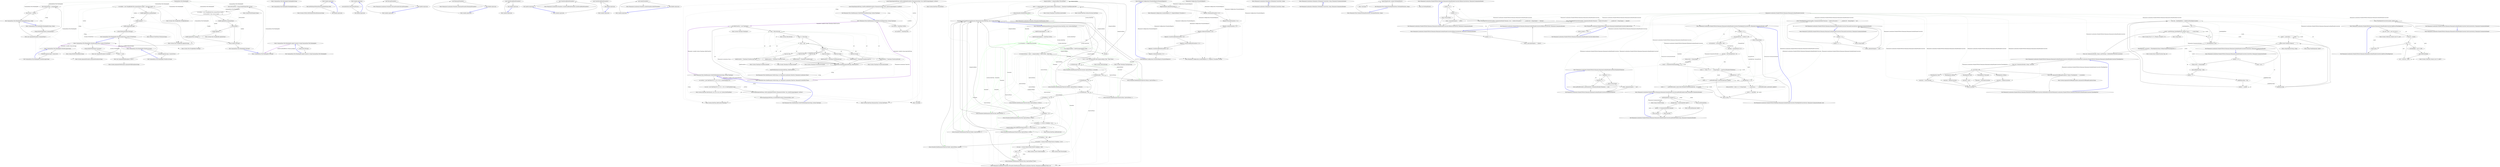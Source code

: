 digraph  {
n53 [label="CommandLine.Text.HeadingInfo", span=""];
n0 [cluster="CommandLine.Text.HeadingInfo.HeadingInfo(string)", label="Entry CommandLine.Text.HeadingInfo.HeadingInfo(string)", span="25-25"];
n1 [cluster="CommandLine.Text.HeadingInfo.HeadingInfo(string)", label="Exit CommandLine.Text.HeadingInfo.HeadingInfo(string)", span="25-25"];
n2 [cluster="CommandLine.Text.HeadingInfo.HeadingInfo(string, string)", label="Entry CommandLine.Text.HeadingInfo.HeadingInfo(string, string)", span="37-37"];
n3 [cluster="CommandLine.Text.HeadingInfo.HeadingInfo(string, string)", label="string.IsNullOrWhiteSpace(''programName'')", span="39-39"];
n5 [cluster="CommandLine.Text.HeadingInfo.HeadingInfo(string, string)", label="this.programName = programName", span="41-41"];
n6 [cluster="CommandLine.Text.HeadingInfo.HeadingInfo(string, string)", label="this.version = version", span="42-42"];
n4 [cluster="CommandLine.Text.HeadingInfo.HeadingInfo(string, string)", label="throw new ArgumentException(''programName'');", span="39-39"];
n8 [cluster="string.IsNullOrWhiteSpace(string)", label="Entry string.IsNullOrWhiteSpace(string)", span="0-0"];
n7 [cluster="CommandLine.Text.HeadingInfo.HeadingInfo(string, string)", label="Exit CommandLine.Text.HeadingInfo.HeadingInfo(string, string)", span="37-37"];
n9 [cluster="System.ArgumentException.ArgumentException(string)", label="Entry System.ArgumentException.ArgumentException(string)", span="0-0"];
n10 [cluster="lambda expression", label="Entry lambda expression", span="58-58"];
n11 [cluster="lambda expression", label="Path.GetFileNameWithoutExtension(titleAttribute.Title)", span="58-58"];
n12 [cluster="lambda expression", label="Exit lambda expression", span="58-58"];
n13 [cluster="System.IO.Path.GetFileNameWithoutExtension(string)", label="Entry System.IO.Path.GetFileNameWithoutExtension(string)", span="0-0"];
n14 [cluster="lambda expression", label="Entry lambda expression", span="62-62"];
n15 [cluster="lambda expression", label="versionAttribute.InformationalVersion", span="62-62"];
n16 [cluster="lambda expression", label="Exit lambda expression", span="62-62"];
n17 [cluster="CommandLine.Text.HeadingInfo.implicit operator string(CommandLine.Text.HeadingInfo)", label="Entry CommandLine.Text.HeadingInfo.implicit operator string(CommandLine.Text.HeadingInfo)", span="73-73"];
n18 [cluster="CommandLine.Text.HeadingInfo.implicit operator string(CommandLine.Text.HeadingInfo)", label="return info.ToString();", span="75-75"];
n19 [cluster="CommandLine.Text.HeadingInfo.implicit operator string(CommandLine.Text.HeadingInfo)", label="Exit CommandLine.Text.HeadingInfo.implicit operator string(CommandLine.Text.HeadingInfo)", span="73-73"];
n20 [cluster="CommandLine.Text.HeadingInfo.ToString()", label="Entry CommandLine.Text.HeadingInfo.ToString()", span="82-82"];
n21 [cluster="CommandLine.Text.HeadingInfo.ToString()", label="bool isVersionNull = string.IsNullOrEmpty(this.version)", span="84-84"];
n22 [cluster="CommandLine.Text.HeadingInfo.ToString()", label="var builder = new StringBuilder(this.programName.Length +\r\n                (!isVersionNull ? this.version.Length + 1 : 0))", span="85-86"];
n29 [cluster="string.IsNullOrEmpty(string)", label="Entry string.IsNullOrEmpty(string)", span="0-0"];
n24 [cluster="CommandLine.Text.HeadingInfo.ToString()", label="!isVersionNull", span="88-88"];
n23 [cluster="CommandLine.Text.HeadingInfo.ToString()", label="builder.Append(this.programName)", span="87-87"];
n30 [cluster="System.Text.StringBuilder.StringBuilder(int)", label="Entry System.Text.StringBuilder.StringBuilder(int)", span="0-0"];
n25 [cluster="CommandLine.Text.HeadingInfo.ToString()", label="builder.Append(' ')", span="90-90"];
n26 [cluster="CommandLine.Text.HeadingInfo.ToString()", label="builder.Append(this.version)", span="91-91"];
n27 [cluster="CommandLine.Text.HeadingInfo.ToString()", label="return builder.ToString();", span="94-94"];
n31 [cluster="System.Text.StringBuilder.Append(string)", label="Entry System.Text.StringBuilder.Append(string)", span="0-0"];
n32 [cluster="System.Text.StringBuilder.Append(char)", label="Entry System.Text.StringBuilder.Append(char)", span="0-0"];
n28 [cluster="CommandLine.Text.HeadingInfo.ToString()", label="Exit CommandLine.Text.HeadingInfo.ToString()", span="82-82"];
n33 [cluster="System.Text.StringBuilder.ToString()", label="Entry System.Text.StringBuilder.ToString()", span="0-0"];
n34 [cluster="CommandLine.Text.HeadingInfo.WriteMessage(string, System.IO.TextWriter)", label="Entry CommandLine.Text.HeadingInfo.WriteMessage(string, System.IO.TextWriter)", span="105-105"];
n35 [cluster="CommandLine.Text.HeadingInfo.WriteMessage(string, System.IO.TextWriter)", label="string.IsNullOrWhiteSpace(''message'')", span="107-107"];
n37 [cluster="CommandLine.Text.HeadingInfo.WriteMessage(string, System.IO.TextWriter)", label="writer == null", span="108-108"];
n39 [cluster="CommandLine.Text.HeadingInfo.WriteMessage(string, System.IO.TextWriter)", label="var builder = new StringBuilder(this.programName.Length + message.Length + 2)", span="110-110"];
n42 [cluster="CommandLine.Text.HeadingInfo.WriteMessage(string, System.IO.TextWriter)", label="builder.Append(message)", span="113-113"];
n43 [cluster="CommandLine.Text.HeadingInfo.WriteMessage(string, System.IO.TextWriter)", label="writer.WriteLine(builder.ToString())", span="114-114"];
n36 [cluster="CommandLine.Text.HeadingInfo.WriteMessage(string, System.IO.TextWriter)", label="throw new ArgumentException(''message'');", span="107-107"];
n38 [cluster="CommandLine.Text.HeadingInfo.WriteMessage(string, System.IO.TextWriter)", label="throw new ArgumentNullException(''writer'');", span="108-108"];
n40 [cluster="CommandLine.Text.HeadingInfo.WriteMessage(string, System.IO.TextWriter)", label="builder.Append(this.programName)", span="111-111"];
n41 [cluster="CommandLine.Text.HeadingInfo.WriteMessage(string, System.IO.TextWriter)", label="builder.Append('': '')", span="112-112"];
n44 [cluster="CommandLine.Text.HeadingInfo.WriteMessage(string, System.IO.TextWriter)", label="Exit CommandLine.Text.HeadingInfo.WriteMessage(string, System.IO.TextWriter)", span="105-105"];
n46 [cluster="System.IO.TextWriter.WriteLine(string)", label="Entry System.IO.TextWriter.WriteLine(string)", span="0-0"];
n45 [cluster="System.ArgumentNullException.ArgumentNullException(string)", label="Entry System.ArgumentNullException.ArgumentNullException(string)", span="0-0"];
n47 [cluster="CommandLine.Text.HeadingInfo.WriteMessage(string)", label="Entry CommandLine.Text.HeadingInfo.WriteMessage(string)", span="123-123"];
n48 [cluster="CommandLine.Text.HeadingInfo.WriteMessage(string)", label="WriteMessage(message, Console.Out)", span="125-125"];
n49 [cluster="CommandLine.Text.HeadingInfo.WriteMessage(string)", label="Exit CommandLine.Text.HeadingInfo.WriteMessage(string)", span="123-123"];
n50 [cluster="CommandLine.Text.HeadingInfo.WriteError(string)", label="Entry CommandLine.Text.HeadingInfo.WriteError(string)", span="134-134"];
n51 [cluster="CommandLine.Text.HeadingInfo.WriteError(string)", label="WriteMessage(message, Console.Error)", span="136-136"];
n52 [cluster="CommandLine.Text.HeadingInfo.WriteError(string)", label="Exit CommandLine.Text.HeadingInfo.WriteError(string)", span="134-134"];
m0_7 [cluster="Humanizer.Localisation.Formatters.RussianFormatter.RussianFormatter()", file="Configurator.cs", label="Entry Humanizer.Localisation.Formatters.RussianFormatter.RussianFormatter()", span="2-2"];
m0_3 [cluster="Humanizer.Localisation.Formatters.RomanianFormatter.RomanianFormatter()", file="Configurator.cs", label="Entry Humanizer.Localisation.Formatters.RomanianFormatter.RomanianFormatter()", span="2-2"];
m0_15 [cluster="Humanizer.Localisation.Formatters.CzechSlovakPolishFormatter.CzechSlovakPolishFormatter()", file="Configurator.cs", label="Entry Humanizer.Localisation.Formatters.CzechSlovakPolishFormatter.CzechSlovakPolishFormatter()", span="2-2"];
m0_11 [cluster="Humanizer.Localisation.Formatters.ArabicFormatter.ArabicFormatter()", file="Configurator.cs", label="Entry Humanizer.Localisation.Formatters.ArabicFormatter.ArabicFormatter()", span="2-2"];
m0_19 [cluster="lambda expression", file="Configurator.cs", label="Entry lambda expression", span="21-21"];
m0_0 [cluster="lambda expression", file="Configurator.cs", label="Entry lambda expression", span="16-16"];
m0_1 [cluster="lambda expression", file="Configurator.cs", label="new RomanianFormatter()", span="16-16"];
m0_2 [cluster="lambda expression", file="Configurator.cs", label="Exit lambda expression", span="16-16"];
m0_4 [cluster="lambda expression", file="Configurator.cs", label="Entry lambda expression", span="17-17"];
m0_5 [cluster="lambda expression", file="Configurator.cs", label="new RussianFormatter()", span="17-17"];
m0_6 [cluster="lambda expression", file="Configurator.cs", label="Exit lambda expression", span="17-17"];
m0_8 [cluster="lambda expression", file="Configurator.cs", label="Entry lambda expression", span="18-18"];
m0_9 [cluster="lambda expression", file="Configurator.cs", label="new ArabicFormatter()", span="18-18"];
m0_10 [cluster="lambda expression", file="Configurator.cs", label="Exit lambda expression", span="18-18"];
m0_12 [cluster="lambda expression", file="Configurator.cs", label="Entry lambda expression", span="19-19"];
m0_13 [cluster="lambda expression", file="Configurator.cs", label="new CzechSlovakPolishFormatter()", span="19-19"];
m0_14 [cluster="lambda expression", file="Configurator.cs", label="Exit lambda expression", span="19-19"];
m0_16 [cluster="lambda expression", file="Configurator.cs", label="Entry lambda expression", span="20-20"];
m0_17 [cluster="lambda expression", file="Configurator.cs", label="new CzechSlovakPolishFormatter()", span="20-20"];
m0_18 [cluster="lambda expression", file="Configurator.cs", label="Exit lambda expression", span="20-20"];
m0_20 [cluster="lambda expression", file="Configurator.cs", label="new CzechSlovakPolishFormatter()", span="21-21"];
m0_21 [cluster="lambda expression", file="Configurator.cs", label="Exit lambda expression", span="21-21"];
m1_6 [cluster="System.DateTime.Add(System.TimeSpan)", file="DateHumanize.cs", label="Entry System.DateTime.Add(System.TimeSpan)", span="0-0"];
m1_0 [cluster="Humanizer.Tests.DateHumanize.VerifyWithCurrentDate(string, System.TimeSpan)", file="DateHumanize.cs", label="Entry Humanizer.Tests.DateHumanize.VerifyWithCurrentDate(string, System.TimeSpan)", span="8-8"];
m1_1 [cluster="Humanizer.Tests.DateHumanize.VerifyWithCurrentDate(string, System.TimeSpan)", file="DateHumanize.cs", label="var utcNow = DateTime.UtcNow", span="10-10"];
m1_3 [cluster="Humanizer.Tests.DateHumanize.VerifyWithCurrentDate(string, System.TimeSpan)", file="DateHumanize.cs", label="Assert.Equal(expectedString, utcNow.Add(deltaFromNow).Humanize(utcDate: true, dateToCompareAgainst: utcNow))", span="14-14"];
m1_4 [cluster="Humanizer.Tests.DateHumanize.VerifyWithCurrentDate(string, System.TimeSpan)", file="DateHumanize.cs", label="Assert.Equal(expectedString, localNow.Add(deltaFromNow).Humanize(utcDate: false, dateToCompareAgainst: localNow))", span="15-15"];
m1_2 [cluster="Humanizer.Tests.DateHumanize.VerifyWithCurrentDate(string, System.TimeSpan)", file="DateHumanize.cs", label="var localNow = DateTime.Now", span="11-11"];
m1_5 [cluster="Humanizer.Tests.DateHumanize.VerifyWithCurrentDate(string, System.TimeSpan)", file="DateHumanize.cs", label="Exit Humanizer.Tests.DateHumanize.VerifyWithCurrentDate(string, System.TimeSpan)", span="8-8"];
m1_38 [cluster="System.Math.Abs(int)", file="DateHumanize.cs", label="Entry System.Math.Abs(int)", span="0-0"];
m1_7 [cluster="System.DateTime.Humanize(bool, System.DateTime?)", file="DateHumanize.cs", label="Entry System.DateTime.Humanize(bool, System.DateTime?)", span="19-19"];
m1_37 [cluster="System.TimeSpan.TimeSpan()", file="DateHumanize.cs", label="Entry System.TimeSpan.TimeSpan()", span="0-0"];
m1_40 [cluster="System.TimeSpan.FromMinutes(double)", file="DateHumanize.cs", label="Entry System.TimeSpan.FromMinutes(double)", span="0-0"];
m1_8 [cluster="Unk.Equal", file="DateHumanize.cs", label="Entry Unk.Equal", span=""];
m1_9 [cluster="Humanizer.Tests.DateHumanize.VerifyWithDateInjection(string, System.TimeSpan)", file="DateHumanize.cs", label="Entry Humanizer.Tests.DateHumanize.VerifyWithDateInjection(string, System.TimeSpan)", span="18-18"];
m1_10 [cluster="Humanizer.Tests.DateHumanize.VerifyWithDateInjection(string, System.TimeSpan)", file="DateHumanize.cs", label="var utcNow = new DateTime(2013, 6, 20, 9, 58, 22, DateTimeKind.Utc)", span="20-20"];
m1_12 [cluster="Humanizer.Tests.DateHumanize.VerifyWithDateInjection(string, System.TimeSpan)", file="DateHumanize.cs", label="Assert.Equal(expectedString, utcNow.Add(deltaFromNow).Humanize(utcDate: true, dateToCompareAgainst: utcNow))", span="23-23"];
m1_13 [cluster="Humanizer.Tests.DateHumanize.VerifyWithDateInjection(string, System.TimeSpan)", file="DateHumanize.cs", label="Assert.Equal(expectedString, now.Add(deltaFromNow).Humanize(false, now))", span="24-24"];
m1_11 [cluster="Humanizer.Tests.DateHumanize.VerifyWithDateInjection(string, System.TimeSpan)", file="DateHumanize.cs", label="var now = new DateTime(2013, 6, 20, 11, 58, 22, DateTimeKind.Local)", span="21-21"];
m1_14 [cluster="Humanizer.Tests.DateHumanize.VerifyWithDateInjection(string, System.TimeSpan)", file="DateHumanize.cs", label="Exit Humanizer.Tests.DateHumanize.VerifyWithDateInjection(string, System.TimeSpan)", span="18-18"];
m1_15 [cluster="System.DateTime.DateTime(int, int, int, int, int, int, System.DateTimeKind)", file="DateHumanize.cs", label="Entry System.DateTime.DateTime(int, int, int, int, int, int, System.DateTimeKind)", span="0-0"];
m1_41 [cluster="System.TimeSpan.FromHours(double)", file="DateHumanize.cs", label="Entry System.TimeSpan.FromHours(double)", span="0-0"];
m1_39 [cluster="System.TimeSpan.FromSeconds(double)", file="DateHumanize.cs", label="Entry System.TimeSpan.FromSeconds(double)", span="0-0"];
m1_42 [cluster="System.TimeSpan.FromDays(double)", file="DateHumanize.cs", label="Entry System.TimeSpan.FromDays(double)", span="0-0"];
m1_16 [cluster="Humanizer.Tests.DateHumanize.Verify(string, int, Humanizer.Localisation.TimeUnit, Humanizer.Localisation.Tense)", file="DateHumanize.cs", label="Entry Humanizer.Tests.DateHumanize.Verify(string, int, Humanizer.Localisation.TimeUnit, Humanizer.Localisation.Tense)", span="27-27"];
m1_17 [cluster="Humanizer.Tests.DateHumanize.Verify(string, int, Humanizer.Localisation.TimeUnit, Humanizer.Localisation.Tense)", file="DateHumanize.cs", label="var deltaFromNow = new TimeSpan()", span="29-29"];
m1_18 [cluster="Humanizer.Tests.DateHumanize.Verify(string, int, Humanizer.Localisation.TimeUnit, Humanizer.Localisation.Tense)", file="DateHumanize.cs", label="unit = Math.Abs(unit)", span="30-30"];
m1_19 [cluster="Humanizer.Tests.DateHumanize.Verify(string, int, Humanizer.Localisation.TimeUnit, Humanizer.Localisation.Tense)", file="DateHumanize.cs", label="tense == Tense.Past", span="32-32"];
m1_21 [cluster="Humanizer.Tests.DateHumanize.Verify(string, int, Humanizer.Localisation.TimeUnit, Humanizer.Localisation.Tense)", file="DateHumanize.cs", label=timeUnit, span="35-35"];
m1_34 [cluster="Humanizer.Tests.DateHumanize.Verify(string, int, Humanizer.Localisation.TimeUnit, Humanizer.Localisation.Tense)", file="DateHumanize.cs", label="VerifyWithCurrentDate(expectedString, deltaFromNow)", span="57-57"];
m1_35 [cluster="Humanizer.Tests.DateHumanize.Verify(string, int, Humanizer.Localisation.TimeUnit, Humanizer.Localisation.Tense)", file="DateHumanize.cs", label="VerifyWithDateInjection(expectedString, deltaFromNow)", span="58-58"];
m1_20 [cluster="Humanizer.Tests.DateHumanize.Verify(string, int, Humanizer.Localisation.TimeUnit, Humanizer.Localisation.Tense)", file="DateHumanize.cs", label="unit = -unit", span="33-33"];
m1_23 [cluster="Humanizer.Tests.DateHumanize.Verify(string, int, Humanizer.Localisation.TimeUnit, Humanizer.Localisation.Tense)", file="DateHumanize.cs", label="deltaFromNow = TimeSpan.FromSeconds(unit)", span="38-38"];
m1_25 [cluster="Humanizer.Tests.DateHumanize.Verify(string, int, Humanizer.Localisation.TimeUnit, Humanizer.Localisation.Tense)", file="DateHumanize.cs", label="deltaFromNow = TimeSpan.FromMinutes(unit)", span="41-41"];
m1_27 [cluster="Humanizer.Tests.DateHumanize.Verify(string, int, Humanizer.Localisation.TimeUnit, Humanizer.Localisation.Tense)", file="DateHumanize.cs", label="deltaFromNow = TimeSpan.FromHours(unit)", span="44-44"];
m1_29 [cluster="Humanizer.Tests.DateHumanize.Verify(string, int, Humanizer.Localisation.TimeUnit, Humanizer.Localisation.Tense)", file="DateHumanize.cs", label="deltaFromNow = TimeSpan.FromDays(unit)", span="47-47"];
m1_31 [cluster="Humanizer.Tests.DateHumanize.Verify(string, int, Humanizer.Localisation.TimeUnit, Humanizer.Localisation.Tense)", file="DateHumanize.cs", label="deltaFromNow = TimeSpan.FromDays(unit*31)", span="50-50"];
m1_33 [cluster="Humanizer.Tests.DateHumanize.Verify(string, int, Humanizer.Localisation.TimeUnit, Humanizer.Localisation.Tense)", file="DateHumanize.cs", label="deltaFromNow = TimeSpan.FromDays(unit*366)", span="53-53"];
m1_22 [cluster="Humanizer.Tests.DateHumanize.Verify(string, int, Humanizer.Localisation.TimeUnit, Humanizer.Localisation.Tense)", file="DateHumanize.cs", label="TimeUnit.Second", span="37-37"];
m1_24 [cluster="Humanizer.Tests.DateHumanize.Verify(string, int, Humanizer.Localisation.TimeUnit, Humanizer.Localisation.Tense)", file="DateHumanize.cs", label="TimeUnit.Minute", span="40-40"];
m1_26 [cluster="Humanizer.Tests.DateHumanize.Verify(string, int, Humanizer.Localisation.TimeUnit, Humanizer.Localisation.Tense)", file="DateHumanize.cs", label="TimeUnit.Hour", span="43-43"];
m1_28 [cluster="Humanizer.Tests.DateHumanize.Verify(string, int, Humanizer.Localisation.TimeUnit, Humanizer.Localisation.Tense)", file="DateHumanize.cs", label="TimeUnit.Day", span="46-46"];
m1_30 [cluster="Humanizer.Tests.DateHumanize.Verify(string, int, Humanizer.Localisation.TimeUnit, Humanizer.Localisation.Tense)", file="DateHumanize.cs", label="TimeUnit.Month", span="49-49"];
m1_32 [cluster="Humanizer.Tests.DateHumanize.Verify(string, int, Humanizer.Localisation.TimeUnit, Humanizer.Localisation.Tense)", file="DateHumanize.cs", label="TimeUnit.Year", span="52-52"];
m1_36 [cluster="Humanizer.Tests.DateHumanize.Verify(string, int, Humanizer.Localisation.TimeUnit, Humanizer.Localisation.Tense)", file="DateHumanize.cs", label="Exit Humanizer.Tests.DateHumanize.Verify(string, int, Humanizer.Localisation.TimeUnit, Humanizer.Localisation.Tense)", span="27-27"];
m2_37 [cluster="System.DateTime.ToLocalTime()", file="DateHumanizeExtensions.cs", label="Entry System.DateTime.ToLocalTime()", span="0-0"];
m2_41 [cluster="System.TimeSpan.TimeSpan(long)", file="DateHumanizeExtensions.cs", label="Entry System.TimeSpan.TimeSpan(long)", span="0-0"];
m2_42 [cluster="System.Math.Abs(long)", file="DateHumanizeExtensions.cs", label="Entry System.Math.Abs(long)", span="0-0"];
m2_39 [cluster="System.TimeSpan.FromMilliseconds(double)", file="DateHumanizeExtensions.cs", label="Entry System.TimeSpan.FromMilliseconds(double)", span="0-0"];
m2_43 [cluster="Humanizer.Localisation.Formatters.IFormatter.DateHumanize(Humanizer.Localisation.TimeUnit, Humanizer.Localisation.Tense, int)", file="DateHumanizeExtensions.cs", label="Entry Humanizer.Localisation.Formatters.IFormatter.DateHumanize(Humanizer.Localisation.TimeUnit, Humanizer.Localisation.Tense, int)", span="10-10"];
m2_40 [cluster="Humanizer.Localisation.Formatters.IFormatter.DateHumanize_Now()", file="DateHumanizeExtensions.cs", label="Entry Humanizer.Localisation.Formatters.IFormatter.DateHumanize_Now()", span="9-9"];
m2_38 [cluster="System.DateTime.Subtract(System.DateTime)", file="DateHumanizeExtensions.cs", label="Entry System.DateTime.Subtract(System.DateTime)", span="0-0"];
m2_46 [cluster="System.Convert.ToInt32(double)", file="DateHumanizeExtensions.cs", label="Entry System.Convert.ToInt32(double)", span="0-0"];
m2_45 [cluster="System.Math.Floor(double)", file="DateHumanizeExtensions.cs", label="Entry System.Math.Floor(double)", span="0-0"];
m2_0 [cluster="Humanizer.DateHumanizeExtensions.Humanize(System.DateTime, bool, System.DateTime?)", file="DateHumanizeExtensions.cs", label="Entry Humanizer.DateHumanizeExtensions.Humanize(System.DateTime, bool, System.DateTime?)", span="19-19"];
m2_3 [cluster="Humanizer.DateHumanizeExtensions.Humanize(System.DateTime, bool, System.DateTime?)", color=green, community=0, file="DateHumanizeExtensions.cs", label="3: var formatter = Configurator.Formatter", span="24-24"];
m2_1 [cluster="Humanizer.DateHumanizeExtensions.Humanize(System.DateTime, bool, System.DateTime?)", file="DateHumanizeExtensions.cs", label="dateToCompareAgainst == null", span="21-21"];
m2_2 [cluster="Humanizer.DateHumanizeExtensions.Humanize(System.DateTime, bool, System.DateTime?)", file="DateHumanizeExtensions.cs", label="dateToCompareAgainst = DateTime.UtcNow", span="22-22"];
m2_4 [cluster="Humanizer.DateHumanizeExtensions.Humanize(System.DateTime, bool, System.DateTime?)", file="DateHumanizeExtensions.cs", label="var comparisonBase = dateToCompareAgainst.Value", span="25-25"];
m2_8 [cluster="Humanizer.DateHumanizeExtensions.Humanize(System.DateTime, bool, System.DateTime?)", file="DateHumanizeExtensions.cs", label="return formatter.DateHumanize_Now();", span="31-31"];
m2_12 [cluster="Humanizer.DateHumanizeExtensions.Humanize(System.DateTime, bool, System.DateTime?)", file="DateHumanizeExtensions.cs", label="return formatter.DateHumanize(TimeUnit.Second, timeUnitTense, ts.Seconds);", span="37-37"];
m2_14 [cluster="Humanizer.DateHumanizeExtensions.Humanize(System.DateTime, bool, System.DateTime?)", file="DateHumanizeExtensions.cs", label="return formatter.DateHumanize(TimeUnit.Minute, timeUnitTense, 1);", span="40-40"];
m2_16 [cluster="Humanizer.DateHumanizeExtensions.Humanize(System.DateTime, bool, System.DateTime?)", file="DateHumanizeExtensions.cs", label="return formatter.DateHumanize(TimeUnit.Minute, timeUnitTense, ts.Minutes);", span="43-43"];
m2_18 [cluster="Humanizer.DateHumanizeExtensions.Humanize(System.DateTime, bool, System.DateTime?)", file="DateHumanizeExtensions.cs", label="return formatter.DateHumanize(TimeUnit.Hour, timeUnitTense, 1);", span="46-46"];
m2_20 [cluster="Humanizer.DateHumanizeExtensions.Humanize(System.DateTime, bool, System.DateTime?)", file="DateHumanizeExtensions.cs", label="return formatter.DateHumanize(TimeUnit.Hour, timeUnitTense, ts.Hours);", span="49-49"];
m2_22 [cluster="Humanizer.DateHumanizeExtensions.Humanize(System.DateTime, bool, System.DateTime?)", file="DateHumanizeExtensions.cs", label="return formatter.DateHumanize(TimeUnit.Day, timeUnitTense, 1);", span="52-52"];
m2_24 [cluster="Humanizer.DateHumanizeExtensions.Humanize(System.DateTime, bool, System.DateTime?)", file="DateHumanizeExtensions.cs", label="return formatter.DateHumanize(TimeUnit.Day, timeUnitTense, ts.Days);", span="55-55"];
m2_27 [cluster="Humanizer.DateHumanizeExtensions.Humanize(System.DateTime, bool, System.DateTime?)", file="DateHumanizeExtensions.cs", label="return formatter.DateHumanize(TimeUnit.Month, timeUnitTense, 1);", span="60-60"];
m2_28 [cluster="Humanizer.DateHumanizeExtensions.Humanize(System.DateTime, bool, System.DateTime?)", file="DateHumanizeExtensions.cs", label="return formatter.DateHumanize(TimeUnit.Day, timeUnitTense, ts.Days);", span="62-62"];
m2_31 [cluster="Humanizer.DateHumanizeExtensions.Humanize(System.DateTime, bool, System.DateTime?)", file="DateHumanizeExtensions.cs", label="return formatter.DateHumanize(TimeUnit.Month, timeUnitTense, months);", span="68-68"];
m2_35 [cluster="Humanizer.DateHumanizeExtensions.Humanize(System.DateTime, bool, System.DateTime?)", file="DateHumanizeExtensions.cs", label="return formatter.DateHumanize(TimeUnit.Year, timeUnitTense, years);", span="73-73"];
m2_5 [cluster="Humanizer.DateHumanizeExtensions.Humanize(System.DateTime, bool, System.DateTime?)", file="DateHumanizeExtensions.cs", label="!utcDate", span="27-27"];
m2_6 [cluster="Humanizer.DateHumanizeExtensions.Humanize(System.DateTime, bool, System.DateTime?)", file="DateHumanizeExtensions.cs", label="comparisonBase = comparisonBase.ToLocalTime()", span="28-28"];
m2_7 [cluster="Humanizer.DateHumanizeExtensions.Humanize(System.DateTime, bool, System.DateTime?)", file="DateHumanizeExtensions.cs", label="input <= comparisonBase && comparisonBase.Subtract(input) < TimeSpan.FromMilliseconds(500)", span="30-30"];
m2_9 [cluster="Humanizer.DateHumanizeExtensions.Humanize(System.DateTime, bool, System.DateTime?)", file="DateHumanizeExtensions.cs", label="var timeUnitTense = input > comparisonBase ? Tense.Future : Tense.Past", span="33-33"];
m2_10 [cluster="Humanizer.DateHumanizeExtensions.Humanize(System.DateTime, bool, System.DateTime?)", file="DateHumanizeExtensions.cs", label="var ts = new TimeSpan(Math.Abs(comparisonBase.Ticks - input.Ticks))", span="34-34"];
m2_26 [cluster="Humanizer.DateHumanizeExtensions.Humanize(System.DateTime, bool, System.DateTime?)", file="DateHumanizeExtensions.cs", label="comparisonBase.Date.AddMonths(timeUnitTense == Tense.Future ? 1 : -1) == input.Date", span="59-59"];
m2_11 [cluster="Humanizer.DateHumanizeExtensions.Humanize(System.DateTime, bool, System.DateTime?)", file="DateHumanizeExtensions.cs", label="ts.TotalSeconds < 60", span="36-36"];
m2_13 [cluster="Humanizer.DateHumanizeExtensions.Humanize(System.DateTime, bool, System.DateTime?)", file="DateHumanizeExtensions.cs", label="ts.TotalSeconds < 120", span="39-39"];
m2_15 [cluster="Humanizer.DateHumanizeExtensions.Humanize(System.DateTime, bool, System.DateTime?)", file="DateHumanizeExtensions.cs", label="ts.TotalMinutes < 45", span="42-42"];
m2_17 [cluster="Humanizer.DateHumanizeExtensions.Humanize(System.DateTime, bool, System.DateTime?)", file="DateHumanizeExtensions.cs", label="ts.TotalMinutes < 90", span="45-45"];
m2_19 [cluster="Humanizer.DateHumanizeExtensions.Humanize(System.DateTime, bool, System.DateTime?)", file="DateHumanizeExtensions.cs", label="ts.TotalHours < 24", span="48-48"];
m2_21 [cluster="Humanizer.DateHumanizeExtensions.Humanize(System.DateTime, bool, System.DateTime?)", file="DateHumanizeExtensions.cs", label="ts.TotalHours < 48", span="51-51"];
m2_23 [cluster="Humanizer.DateHumanizeExtensions.Humanize(System.DateTime, bool, System.DateTime?)", file="DateHumanizeExtensions.cs", label="ts.TotalDays < 28", span="54-54"];
m2_25 [cluster="Humanizer.DateHumanizeExtensions.Humanize(System.DateTime, bool, System.DateTime?)", file="DateHumanizeExtensions.cs", label="ts.TotalDays >= 28 && ts.TotalDays < 30", span="57-57"];
m2_29 [cluster="Humanizer.DateHumanizeExtensions.Humanize(System.DateTime, bool, System.DateTime?)", file="DateHumanizeExtensions.cs", label="ts.TotalDays < 345", span="65-65"];
m2_30 [cluster="Humanizer.DateHumanizeExtensions.Humanize(System.DateTime, bool, System.DateTime?)", file="DateHumanizeExtensions.cs", label="int months = Convert.ToInt32(Math.Floor(ts.TotalDays / 29.5))", span="67-67"];
m2_32 [cluster="Humanizer.DateHumanizeExtensions.Humanize(System.DateTime, bool, System.DateTime?)", file="DateHumanizeExtensions.cs", label="int years = Convert.ToInt32(Math.Floor(ts.TotalDays / 365))", span="71-71"];
m2_33 [cluster="Humanizer.DateHumanizeExtensions.Humanize(System.DateTime, bool, System.DateTime?)", file="DateHumanizeExtensions.cs", label="years == 0", span="72-72"];
m2_34 [cluster="Humanizer.DateHumanizeExtensions.Humanize(System.DateTime, bool, System.DateTime?)", file="DateHumanizeExtensions.cs", label="years = 1", span="72-72"];
m2_36 [cluster="Humanizer.DateHumanizeExtensions.Humanize(System.DateTime, bool, System.DateTime?)", file="DateHumanizeExtensions.cs", label="Exit Humanizer.DateHumanizeExtensions.Humanize(System.DateTime, bool, System.DateTime?)", span="19-19"];
m2_44 [cluster="System.DateTime.AddMonths(int)", file="DateHumanizeExtensions.cs", label="Entry System.DateTime.AddMonths(int)", span="0-0"];
m3_0 [cluster="Humanizer.Configuration.FormatterRegistry.FormatterRegistry()", file="DateHumanizeTests.cs", label="Entry Humanizer.Configuration.FormatterRegistry.FormatterRegistry()", span="6-6"];
m3_1 [cluster="Humanizer.Configuration.FormatterRegistry.FormatterRegistry()", file="DateHumanizeTests.cs", label="RegisterDefault<DefaultFormatter>()", span="8-8"];
m3_2 [cluster="Humanizer.Configuration.FormatterRegistry.FormatterRegistry()", file="DateHumanizeTests.cs", label="Register<RomanianFormatter>(''ro'')", span="9-9"];
m3_3 [cluster="Humanizer.Configuration.FormatterRegistry.FormatterRegistry()", file="DateHumanizeTests.cs", label="Register<RussianFormatter>(''ru'')", span="10-10"];
m3_4 [cluster="Humanizer.Configuration.FormatterRegistry.FormatterRegistry()", file="DateHumanizeTests.cs", label="Register<ArabicFormatter>(''ar'')", span="11-11"];
m3_5 [cluster="Humanizer.Configuration.FormatterRegistry.FormatterRegistry()", file="DateHumanizeTests.cs", label="Register<HebrewFormatter>(''he'')", span="12-12"];
m3_6 [cluster="Humanizer.Configuration.FormatterRegistry.FormatterRegistry()", file="DateHumanizeTests.cs", label="Register<CzechSlovakPolishFormatter>(''sk'')", span="13-13"];
m3_7 [cluster="Humanizer.Configuration.FormatterRegistry.FormatterRegistry()", file="DateHumanizeTests.cs", label="Register<CzechSlovakPolishFormatter>(''cs'')", span="14-14"];
m3_8 [cluster="Humanizer.Configuration.FormatterRegistry.FormatterRegistry()", file="DateHumanizeTests.cs", label="Register<CzechSlovakPolishFormatter>(''pl'')", span="15-15"];
m3_9 [cluster="Humanizer.Configuration.FormatterRegistry.FormatterRegistry()", file="DateHumanizeTests.cs", label="Register<SerbianFormatter>(''sr'')", span="16-16"];
m3_10 [cluster="Humanizer.Configuration.FormatterRegistry.FormatterRegistry()", file="DateHumanizeTests.cs", label="Exit Humanizer.Configuration.FormatterRegistry.FormatterRegistry()", span="6-6"];
m3_11 [cluster="Humanizer.Configuration.LocaliserRegistry<T>.RegisterDefault<TLocaliser>()", file="DateHumanizeTests.cs", label="Entry Humanizer.Configuration.LocaliserRegistry<T>.RegisterDefault<TLocaliser>()", span="50-50"];
m3_12 [cluster="Humanizer.Configuration.LocaliserRegistry<T>.Register<TLocaliser>(string)", file="DateHumanizeTests.cs", label="Entry Humanizer.Configuration.LocaliserRegistry<T>.Register<TLocaliser>(string)", span="41-41"];
m3_13 [file="DateHumanizeTests.cs", label="Humanizer.Configuration.FormatterRegistry", span=""];
m6_0 [cluster="Humanizer.Localisation.Ordinalizers.IOrdinalizer.Convert(int, string)", file="EnglishNumberToWordsConverter.cs", label="Entry Humanizer.Localisation.Ordinalizers.IOrdinalizer.Convert(int, string)", span="13-13"];
m6_1 [cluster="Humanizer.Localisation.Ordinalizers.IOrdinalizer.Convert(int, string)", file="EnglishNumberToWordsConverter.cs", label="Exit Humanizer.Localisation.Ordinalizers.IOrdinalizer.Convert(int, string)", span="13-13"];
m6_2 [cluster="Humanizer.Localisation.Ordinalizers.IOrdinalizer.Convert(int, string, Humanizer.GrammaticalGender)", file="EnglishNumberToWordsConverter.cs", label="Entry Humanizer.Localisation.Ordinalizers.IOrdinalizer.Convert(int, string, Humanizer.GrammaticalGender)", span="22-22"];
m6_3 [cluster="Humanizer.Localisation.Ordinalizers.IOrdinalizer.Convert(int, string, Humanizer.GrammaticalGender)", file="EnglishNumberToWordsConverter.cs", label="Exit Humanizer.Localisation.Ordinalizers.IOrdinalizer.Convert(int, string, Humanizer.GrammaticalGender)", span="22-22"];
m8_4 [cluster="Unk.Equal", file="NumberToOrdinalWordsTests.cs", label="Entry Unk.Equal", span=""];
m8_0 [cluster="Humanizer.Tests.NumberToOrdinalWordsTests.ToOrdinalWords(int, string)", file="NumberToOrdinalWordsTests.cs", label="Entry Humanizer.Tests.NumberToOrdinalWordsTests.ToOrdinalWords(int, string)", span="50-50"];
m8_1 [cluster="Humanizer.Tests.NumberToOrdinalWordsTests.ToOrdinalWords(int, string)", file="NumberToOrdinalWordsTests.cs", label="Assert.Equal(words, number.ToOrdinalWords())", span="52-52"];
m8_2 [cluster="Humanizer.Tests.NumberToOrdinalWordsTests.ToOrdinalWords(int, string)", file="NumberToOrdinalWordsTests.cs", label="Exit Humanizer.Tests.NumberToOrdinalWordsTests.ToOrdinalWords(int, string)", span="50-50"];
m8_3 [cluster="int.ToOrdinalWords()", file="NumberToOrdinalWordsTests.cs", label="Entry int.ToOrdinalWords()", span="14-14"];
m9_100 [cluster="Humanizer.Localisation.NumberToWords.Romanian.RomanianCardinalNumberConverter.MillionsConverter(int, Humanizer.GrammaticalGender)", file="NumberToWordsTests.cs", label="Entry Humanizer.Localisation.NumberToWords.Romanian.RomanianCardinalNumberConverter.MillionsConverter(int, Humanizer.GrammaticalGender)", span="327-327"];
m9_101 [cluster="Humanizer.Localisation.NumberToWords.Romanian.RomanianCardinalNumberConverter.MillionsConverter(int, Humanizer.GrammaticalGender)", file="NumberToWordsTests.cs", label="number == 0", span="329-329"];
m9_103 [cluster="Humanizer.Localisation.NumberToWords.Romanian.RomanianCardinalNumberConverter.MillionsConverter(int, Humanizer.GrammaticalGender)", file="NumberToWordsTests.cs", label="number == 1", span="332-332"];
m9_105 [cluster="Humanizer.Localisation.NumberToWords.Romanian.RomanianCardinalNumberConverter.MillionsConverter(int, Humanizer.GrammaticalGender)", file="NumberToWordsTests.cs", label="return ThreeDigitSetConverter(number, GrammaticalGender.Feminine, true) + (IsAbove20(number) ? '' '' + _joinAbove20 : String.Empty) + '' milioane'';", span="336-336"];
m9_102 [cluster="Humanizer.Localisation.NumberToWords.Romanian.RomanianCardinalNumberConverter.MillionsConverter(int, Humanizer.GrammaticalGender)", file="NumberToWordsTests.cs", label="return String.Empty;", span="330-330"];
m9_104 [cluster="Humanizer.Localisation.NumberToWords.Romanian.RomanianCardinalNumberConverter.MillionsConverter(int, Humanizer.GrammaticalGender)", file="NumberToWordsTests.cs", label="return _masculineSingular + '' milion'';", span="333-333"];
m9_106 [cluster="Humanizer.Localisation.NumberToWords.Romanian.RomanianCardinalNumberConverter.MillionsConverter(int, Humanizer.GrammaticalGender)", file="NumberToWordsTests.cs", label="Exit Humanizer.Localisation.NumberToWords.Romanian.RomanianCardinalNumberConverter.MillionsConverter(int, Humanizer.GrammaticalGender)", span="327-327"];
m9_19 [cluster="Humanizer.Localisation.NumberToWords.Romanian.RomanianCardinalNumberConverter.SplitEveryThreeDigits(int)", file="NumberToWordsTests.cs", label="Entry Humanizer.Localisation.NumberToWords.Romanian.RomanianCardinalNumberConverter.SplitEveryThreeDigits(int)", span="142-142"];
m9_26 [cluster="Humanizer.Localisation.NumberToWords.Romanian.RomanianCardinalNumberConverter.SplitEveryThreeDigits(int)", file="NumberToWordsTests.cs", label="List<int> parts = new List<int>()", span="144-144"];
m9_27 [cluster="Humanizer.Localisation.NumberToWords.Romanian.RomanianCardinalNumberConverter.SplitEveryThreeDigits(int)", file="NumberToWordsTests.cs", label="int rest = number", span="145-145"];
m9_30 [cluster="Humanizer.Localisation.NumberToWords.Romanian.RomanianCardinalNumberConverter.SplitEveryThreeDigits(int)", file="NumberToWordsTests.cs", label="parts.Add(threeDigit)", span="151-151"];
m9_32 [cluster="Humanizer.Localisation.NumberToWords.Romanian.RomanianCardinalNumberConverter.SplitEveryThreeDigits(int)", file="NumberToWordsTests.cs", label="return parts;", span="156-156"];
m9_28 [cluster="Humanizer.Localisation.NumberToWords.Romanian.RomanianCardinalNumberConverter.SplitEveryThreeDigits(int)", file="NumberToWordsTests.cs", label="rest > 0", span="147-147"];
m9_29 [cluster="Humanizer.Localisation.NumberToWords.Romanian.RomanianCardinalNumberConverter.SplitEveryThreeDigits(int)", file="NumberToWordsTests.cs", label="int threeDigit = rest % 1000", span="149-149"];
m9_31 [cluster="Humanizer.Localisation.NumberToWords.Romanian.RomanianCardinalNumberConverter.SplitEveryThreeDigits(int)", file="NumberToWordsTests.cs", label="rest = (int)(rest / 1000)", span="153-153"];
m9_33 [cluster="Humanizer.Localisation.NumberToWords.Romanian.RomanianCardinalNumberConverter.SplitEveryThreeDigits(int)", file="NumberToWordsTests.cs", label="Exit Humanizer.Localisation.NumberToWords.Romanian.RomanianCardinalNumberConverter.SplitEveryThreeDigits(int)", span="142-142"];
m9_34 [cluster="System.Collections.Generic.List<T>.List()", file="NumberToWordsTests.cs", label="Entry System.Collections.Generic.List<T>.List()", span="0-0"];
m9_23 [cluster="string.Trim()", file="NumberToWordsTests.cs", label="Entry string.Trim()", span="0-0"];
m9_79 [cluster="string.Contains(string)", file="NumberToWordsTests.cs", label="Entry string.Contains(string)", span="0-0"];
m9_90 [cluster="Humanizer.Localisation.NumberToWords.Romanian.RomanianCardinalNumberConverter.UnitsConverter(int, Humanizer.GrammaticalGender)", file="NumberToWordsTests.cs", label="Entry Humanizer.Localisation.NumberToWords.Romanian.RomanianCardinalNumberConverter.UnitsConverter(int, Humanizer.GrammaticalGender)", span="285-285"];
m9_91 [cluster="Humanizer.Localisation.NumberToWords.Romanian.RomanianCardinalNumberConverter.UnitsConverter(int, Humanizer.GrammaticalGender)", file="NumberToWordsTests.cs", label="return ThreeDigitSetConverter(number, gender, true);", span="287-287"];
m9_92 [cluster="Humanizer.Localisation.NumberToWords.Romanian.RomanianCardinalNumberConverter.UnitsConverter(int, Humanizer.GrammaticalGender)", file="NumberToWordsTests.cs", label="Exit Humanizer.Localisation.NumberToWords.Romanian.RomanianCardinalNumberConverter.UnitsConverter(int, Humanizer.GrammaticalGender)", span="285-285"];
m9_52 [cluster="Humanizer.Localisation.NumberToWords.Romanian.RomanianCardinalNumberConverter.ThreeDigitSetConverter(int, Humanizer.GrammaticalGender, bool)", file="NumberToWordsTests.cs", label="Entry Humanizer.Localisation.NumberToWords.Romanian.RomanianCardinalNumberConverter.ThreeDigitSetConverter(int, Humanizer.GrammaticalGender, bool)", span="204-204"];
m9_53 [cluster="Humanizer.Localisation.NumberToWords.Romanian.RomanianCardinalNumberConverter.ThreeDigitSetConverter(int, Humanizer.GrammaticalGender, bool)", file="NumberToWordsTests.cs", label="number == 0", span="206-206"];
m9_55 [cluster="Humanizer.Localisation.NumberToWords.Romanian.RomanianCardinalNumberConverter.ThreeDigitSetConverter(int, Humanizer.GrammaticalGender, bool)", file="NumberToWordsTests.cs", label="int tensAndUnits = number % 100", span="210-210"];
m9_56 [cluster="Humanizer.Localisation.NumberToWords.Romanian.RomanianCardinalNumberConverter.ThreeDigitSetConverter(int, Humanizer.GrammaticalGender, bool)", file="NumberToWordsTests.cs", label="int hundreds = (int)(number / 100)", span="212-212"];
m9_63 [cluster="Humanizer.Localisation.NumberToWords.Romanian.RomanianCardinalNumberConverter.ThreeDigitSetConverter(int, Humanizer.GrammaticalGender, bool)", file="NumberToWordsTests.cs", label="words += '' '' + getPartByGender(_units[tensAndUnits], gender)", span="229-229"];
m9_65 [cluster="Humanizer.Localisation.NumberToWords.Romanian.RomanianCardinalNumberConverter.ThreeDigitSetConverter(int, Humanizer.GrammaticalGender, bool)", file="NumberToWordsTests.cs", label="words += '' '' + getPartByGender(_teensUnder20NumberToText[tensAndUnits - 10], gender)", span="234-234"];
m9_66 [cluster="Humanizer.Localisation.NumberToWords.Romanian.RomanianCardinalNumberConverter.ThreeDigitSetConverter(int, Humanizer.GrammaticalGender, bool)", file="NumberToWordsTests.cs", label="string unitsText = (units == 0 ? String.Empty : '' '' + (_joinGroups + '' '' + getPartByGender(_units[units], gender)))", span="239-239"];
m9_54 [cluster="Humanizer.Localisation.NumberToWords.Romanian.RomanianCardinalNumberConverter.ThreeDigitSetConverter(int, Humanizer.GrammaticalGender, bool)", file="NumberToWordsTests.cs", label="return String.Empty;", span="207-207"];
m9_57 [cluster="Humanizer.Localisation.NumberToWords.Romanian.RomanianCardinalNumberConverter.ThreeDigitSetConverter(int, Humanizer.GrammaticalGender, bool)", file="NumberToWordsTests.cs", label="int units = tensAndUnits % 10", span="215-215"];
m9_58 [cluster="Humanizer.Localisation.NumberToWords.Romanian.RomanianCardinalNumberConverter.ThreeDigitSetConverter(int, Humanizer.GrammaticalGender, bool)", file="NumberToWordsTests.cs", label="int tens = (int)(tensAndUnits / 10)", span="216-216"];
m9_62 [cluster="Humanizer.Localisation.NumberToWords.Romanian.RomanianCardinalNumberConverter.ThreeDigitSetConverter(int, Humanizer.GrammaticalGender, bool)", file="NumberToWordsTests.cs", label="tensAndUnits <= 9", span="226-226"];
m9_64 [cluster="Humanizer.Localisation.NumberToWords.Romanian.RomanianCardinalNumberConverter.ThreeDigitSetConverter(int, Humanizer.GrammaticalGender, bool)", file="NumberToWordsTests.cs", label="tensAndUnits <= 19", span="231-231"];
m9_60 [cluster="Humanizer.Localisation.NumberToWords.Romanian.RomanianCardinalNumberConverter.ThreeDigitSetConverter(int, Humanizer.GrammaticalGender, bool)", file="NumberToWordsTests.cs", label="words += HundredsToText(hundreds)", span="221-221"];
m9_59 [cluster="Humanizer.Localisation.NumberToWords.Romanian.RomanianCardinalNumberConverter.ThreeDigitSetConverter(int, Humanizer.GrammaticalGender, bool)", file="NumberToWordsTests.cs", label="string words = String.Empty", span="218-218"];
m9_61 [cluster="Humanizer.Localisation.NumberToWords.Romanian.RomanianCardinalNumberConverter.ThreeDigitSetConverter(int, Humanizer.GrammaticalGender, bool)", file="NumberToWordsTests.cs", label="words +=  ((tens >= 2) ? '' '' : String.Empty) + _tensOver20NumberToText[tens]", span="224-224"];
m9_67 [cluster="Humanizer.Localisation.NumberToWords.Romanian.RomanianCardinalNumberConverter.ThreeDigitSetConverter(int, Humanizer.GrammaticalGender, bool)", file="NumberToWordsTests.cs", label="words += unitsText", span="241-241"];
m9_68 [cluster="Humanizer.Localisation.NumberToWords.Romanian.RomanianCardinalNumberConverter.ThreeDigitSetConverter(int, Humanizer.GrammaticalGender, bool)", file="NumberToWordsTests.cs", label="return words;", span="244-244"];
m9_69 [cluster="Humanizer.Localisation.NumberToWords.Romanian.RomanianCardinalNumberConverter.ThreeDigitSetConverter(int, Humanizer.GrammaticalGender, bool)", file="NumberToWordsTests.cs", label="Exit Humanizer.Localisation.NumberToWords.Romanian.RomanianCardinalNumberConverter.ThreeDigitSetConverter(int, Humanizer.GrammaticalGender, bool)", span="204-204"];
m9_71 [cluster="Humanizer.Localisation.NumberToWords.Romanian.RomanianCardinalNumberConverter.getPartByGender(string, Humanizer.GrammaticalGender)", file="NumberToWordsTests.cs", label="Entry Humanizer.Localisation.NumberToWords.Romanian.RomanianCardinalNumberConverter.getPartByGender(string, Humanizer.GrammaticalGender)", span="247-247"];
m9_72 [cluster="Humanizer.Localisation.NumberToWords.Romanian.RomanianCardinalNumberConverter.getPartByGender(string, Humanizer.GrammaticalGender)", file="NumberToWordsTests.cs", label="multiGenderPart.Contains(''|'')", span="249-249"];
m9_73 [cluster="Humanizer.Localisation.NumberToWords.Romanian.RomanianCardinalNumberConverter.getPartByGender(string, Humanizer.GrammaticalGender)", file="NumberToWordsTests.cs", label="String[] parts = multiGenderPart.Split('|')", span="251-251"];
m9_74 [cluster="Humanizer.Localisation.NumberToWords.Romanian.RomanianCardinalNumberConverter.getPartByGender(string, Humanizer.GrammaticalGender)", file="NumberToWordsTests.cs", label="gender == GrammaticalGender.Feminine", span="252-252"];
m9_77 [cluster="Humanizer.Localisation.NumberToWords.Romanian.RomanianCardinalNumberConverter.getPartByGender(string, Humanizer.GrammaticalGender)", file="NumberToWordsTests.cs", label="return multiGenderPart;", span="259-259"];
m9_75 [cluster="Humanizer.Localisation.NumberToWords.Romanian.RomanianCardinalNumberConverter.getPartByGender(string, Humanizer.GrammaticalGender)", file="NumberToWordsTests.cs", label="return parts[1];", span="253-253"];
m9_76 [cluster="Humanizer.Localisation.NumberToWords.Romanian.RomanianCardinalNumberConverter.getPartByGender(string, Humanizer.GrammaticalGender)", file="NumberToWordsTests.cs", label="return parts[0];", span="256-256"];
m9_78 [cluster="Humanizer.Localisation.NumberToWords.Romanian.RomanianCardinalNumberConverter.getPartByGender(string, Humanizer.GrammaticalGender)", file="NumberToWordsTests.cs", label="Exit Humanizer.Localisation.NumberToWords.Romanian.RomanianCardinalNumberConverter.getPartByGender(string, Humanizer.GrammaticalGender)", span="247-247"];
m9_25 [cluster="string.Replace(string, string)", file="NumberToWordsTests.cs", label="Entry string.Replace(string, string)", span="0-0"];
m9_70 [cluster="Humanizer.Localisation.NumberToWords.Romanian.RomanianCardinalNumberConverter.HundredsToText(int)", file="NumberToWordsTests.cs", label="Entry Humanizer.Localisation.NumberToWords.Romanian.RomanianCardinalNumberConverter.HundredsToText(int)", span="267-267"];
m9_84 [cluster="Humanizer.Localisation.NumberToWords.Romanian.RomanianCardinalNumberConverter.HundredsToText(int)", file="NumberToWordsTests.cs", label="hundreds == 0", span="269-269"];
m9_86 [cluster="Humanizer.Localisation.NumberToWords.Romanian.RomanianCardinalNumberConverter.HundredsToText(int)", file="NumberToWordsTests.cs", label="hundreds == 1", span="272-272"];
m9_88 [cluster="Humanizer.Localisation.NumberToWords.Romanian.RomanianCardinalNumberConverter.HundredsToText(int)", file="NumberToWordsTests.cs", label="return getPartByGender(_units[hundreds], GrammaticalGender.Feminine) + '' sute'';", span="276-276"];
m9_85 [cluster="Humanizer.Localisation.NumberToWords.Romanian.RomanianCardinalNumberConverter.HundredsToText(int)", file="NumberToWordsTests.cs", label="return String.Empty;", span="270-270"];
m9_87 [cluster="Humanizer.Localisation.NumberToWords.Romanian.RomanianCardinalNumberConverter.HundredsToText(int)", file="NumberToWordsTests.cs", label="return _feminineSingular + '' sută'';", span="273-273"];
m9_89 [cluster="Humanizer.Localisation.NumberToWords.Romanian.RomanianCardinalNumberConverter.HundredsToText(int)", file="NumberToWordsTests.cs", label="Exit Humanizer.Localisation.NumberToWords.Romanian.RomanianCardinalNumberConverter.HundredsToText(int)", span="267-267"];
m9_81 [cluster="Humanizer.Localisation.NumberToWords.Romanian.RomanianCardinalNumberConverter.IsAbove20(int)", file="NumberToWordsTests.cs", label="Entry Humanizer.Localisation.NumberToWords.Romanian.RomanianCardinalNumberConverter.IsAbove20(int)", span="262-262"];
m9_82 [cluster="Humanizer.Localisation.NumberToWords.Romanian.RomanianCardinalNumberConverter.IsAbove20(int)", file="NumberToWordsTests.cs", label="return (number >= 20);", span="264-264"];
m9_83 [cluster="Humanizer.Localisation.NumberToWords.Romanian.RomanianCardinalNumberConverter.IsAbove20(int)", file="NumberToWordsTests.cs", label="Exit Humanizer.Localisation.NumberToWords.Romanian.RomanianCardinalNumberConverter.IsAbove20(int)", span="262-262"];
m9_0 [cluster="Humanizer.Localisation.NumberToWords.Romanian.RomanianCardinalNumberConverter.Convert(int, Humanizer.GrammaticalGender)", file="NumberToWordsTests.cs", label="Entry Humanizer.Localisation.NumberToWords.Romanian.RomanianCardinalNumberConverter.Convert(int, Humanizer.GrammaticalGender)", span="98-98"];
m9_1 [cluster="Humanizer.Localisation.NumberToWords.Romanian.RomanianCardinalNumberConverter.Convert(int, Humanizer.GrammaticalGender)", file="NumberToWordsTests.cs", label="number == 0", span="100-100"];
m9_5 [cluster="Humanizer.Localisation.NumberToWords.Romanian.RomanianCardinalNumberConverter.Convert(int, Humanizer.GrammaticalGender)", file="NumberToWordsTests.cs", label="number < 0", span="109-109"];
m9_7 [cluster="Humanizer.Localisation.NumberToWords.Romanian.RomanianCardinalNumberConverter.Convert(int, Humanizer.GrammaticalGender)", file="NumberToWordsTests.cs", label="number = -number", span="112-112"];
m9_8 [cluster="Humanizer.Localisation.NumberToWords.Romanian.RomanianCardinalNumberConverter.Convert(int, Humanizer.GrammaticalGender)", file="NumberToWordsTests.cs", label="List<int> _threeDigitParts = SplitEveryThreeDigits(number)", span="115-115"];
m9_13 [cluster="Humanizer.Localisation.NumberToWords.Romanian.RomanianCardinalNumberConverter.Convert(int, Humanizer.GrammaticalGender)", file="NumberToWordsTests.cs", label="words = partToString(_threeDigitParts[i], gender).Trim() + '' '' + words.Trim()", span="124-124"];
m9_2 [cluster="Humanizer.Localisation.NumberToWords.Romanian.RomanianCardinalNumberConverter.Convert(int, Humanizer.GrammaticalGender)", file="NumberToWordsTests.cs", label="return ''zero'';", span="102-102"];
m9_3 [cluster="Humanizer.Localisation.NumberToWords.Romanian.RomanianCardinalNumberConverter.Convert(int, Humanizer.GrammaticalGender)", file="NumberToWordsTests.cs", label="string words = String.Empty", span="105-105"];
m9_4 [cluster="Humanizer.Localisation.NumberToWords.Romanian.RomanianCardinalNumberConverter.Convert(int, Humanizer.GrammaticalGender)", file="NumberToWordsTests.cs", label="bool prefixMinusSign = false", span="107-107"];
m9_16 [cluster="Humanizer.Localisation.NumberToWords.Romanian.RomanianCardinalNumberConverter.Convert(int, Humanizer.GrammaticalGender)", file="NumberToWordsTests.cs", label="words = _minusSign + '' '' + words", span="129-129"];
m9_17 [cluster="Humanizer.Localisation.NumberToWords.Romanian.RomanianCardinalNumberConverter.Convert(int, Humanizer.GrammaticalGender)", file="NumberToWordsTests.cs", label="return words.TrimEnd().Replace(''  '', '' '');", span="133-133"];
m9_15 [cluster="Humanizer.Localisation.NumberToWords.Romanian.RomanianCardinalNumberConverter.Convert(int, Humanizer.GrammaticalGender)", file="NumberToWordsTests.cs", label=prefixMinusSign, span="127-127"];
m9_6 [cluster="Humanizer.Localisation.NumberToWords.Romanian.RomanianCardinalNumberConverter.Convert(int, Humanizer.GrammaticalGender)", file="NumberToWordsTests.cs", label="prefixMinusSign = true", span="111-111"];
m9_9 [cluster="Humanizer.Localisation.NumberToWords.Romanian.RomanianCardinalNumberConverter.Convert(int, Humanizer.GrammaticalGender)", file="NumberToWordsTests.cs", label="int i = 0", span="117-117"];
m9_10 [cluster="Humanizer.Localisation.NumberToWords.Romanian.RomanianCardinalNumberConverter.Convert(int, Humanizer.GrammaticalGender)", file="NumberToWordsTests.cs", label="i < _threeDigitParts.Count", span="117-117"];
m9_11 [cluster="Humanizer.Localisation.NumberToWords.Romanian.RomanianCardinalNumberConverter.Convert(int, Humanizer.GrammaticalGender)", file="NumberToWordsTests.cs", label="ThreeDigitSets currentSet = (ThreeDigitSets)Enum.ToObject(typeof(ThreeDigitSets), i)", span="120-120"];
m9_14 [cluster="Humanizer.Localisation.NumberToWords.Romanian.RomanianCardinalNumberConverter.Convert(int, Humanizer.GrammaticalGender)", file="NumberToWordsTests.cs", label="i++", span="117-117"];
m9_12 [cluster="Humanizer.Localisation.NumberToWords.Romanian.RomanianCardinalNumberConverter.Convert(int, Humanizer.GrammaticalGender)", file="NumberToWordsTests.cs", label="Func<int, GrammaticalGender, string> partToString = GetNextPartConverter(currentSet)", span="122-122"];
m9_18 [cluster="Humanizer.Localisation.NumberToWords.Romanian.RomanianCardinalNumberConverter.Convert(int, Humanizer.GrammaticalGender)", file="NumberToWordsTests.cs", label="Exit Humanizer.Localisation.NumberToWords.Romanian.RomanianCardinalNumberConverter.Convert(int, Humanizer.GrammaticalGender)", span="98-98"];
m9_107 [cluster="Humanizer.Localisation.NumberToWords.Romanian.RomanianCardinalNumberConverter.BillionsConverter(int, Humanizer.GrammaticalGender)", file="NumberToWordsTests.cs", label="Entry Humanizer.Localisation.NumberToWords.Romanian.RomanianCardinalNumberConverter.BillionsConverter(int, Humanizer.GrammaticalGender)", span="345-345"];
m9_108 [cluster="Humanizer.Localisation.NumberToWords.Romanian.RomanianCardinalNumberConverter.BillionsConverter(int, Humanizer.GrammaticalGender)", file="NumberToWordsTests.cs", label="number == 1", span="347-347"];
m9_110 [cluster="Humanizer.Localisation.NumberToWords.Romanian.RomanianCardinalNumberConverter.BillionsConverter(int, Humanizer.GrammaticalGender)", file="NumberToWordsTests.cs", label="return ThreeDigitSetConverter(number, GrammaticalGender.Feminine) + (IsAbove20(number) ? '' '' + _joinAbove20 : String.Empty) + '' miliarde'';", span="350-350"];
m9_109 [cluster="Humanizer.Localisation.NumberToWords.Romanian.RomanianCardinalNumberConverter.BillionsConverter(int, Humanizer.GrammaticalGender)", file="NumberToWordsTests.cs", label="return _masculineSingular + '' miliard'';", span="348-348"];
m9_111 [cluster="Humanizer.Localisation.NumberToWords.Romanian.RomanianCardinalNumberConverter.BillionsConverter(int, Humanizer.GrammaticalGender)", file="NumberToWordsTests.cs", label="Exit Humanizer.Localisation.NumberToWords.Romanian.RomanianCardinalNumberConverter.BillionsConverter(int, Humanizer.GrammaticalGender)", span="345-345"];
m9_24 [cluster="string.TrimEnd(params char[])", file="NumberToWordsTests.cs", label="Entry string.TrimEnd(params char[])", span="0-0"];
m9_21 [cluster="Humanizer.Localisation.NumberToWords.Romanian.RomanianCardinalNumberConverter.GetNextPartConverter(Humanizer.Localisation.NumberToWords.Romanian.RomanianCardinalNumberConverter.ThreeDigitSets)", file="NumberToWordsTests.cs", label="Entry Humanizer.Localisation.NumberToWords.Romanian.RomanianCardinalNumberConverter.GetNextPartConverter(Humanizer.Localisation.NumberToWords.Romanian.RomanianCardinalNumberConverter.ThreeDigitSets)", span="164-164"];
m9_36 [cluster="Humanizer.Localisation.NumberToWords.Romanian.RomanianCardinalNumberConverter.GetNextPartConverter(Humanizer.Localisation.NumberToWords.Romanian.RomanianCardinalNumberConverter.ThreeDigitSets)", file="NumberToWordsTests.cs", label="Func<int, GrammaticalGender, string> converter", span="166-166"];
m9_37 [cluster="Humanizer.Localisation.NumberToWords.Romanian.RomanianCardinalNumberConverter.GetNextPartConverter(Humanizer.Localisation.NumberToWords.Romanian.RomanianCardinalNumberConverter.ThreeDigitSets)", file="NumberToWordsTests.cs", label=currentSet, span="168-168"];
m9_48 [cluster="Humanizer.Localisation.NumberToWords.Romanian.RomanianCardinalNumberConverter.GetNextPartConverter(Humanizer.Localisation.NumberToWords.Romanian.RomanianCardinalNumberConverter.ThreeDigitSets)", file="NumberToWordsTests.cs", label="throw new ArgumentOutOfRangeException(''Unknow ThreeDigitSet: '' + currentSet);", span="191-191"];
m9_38 [cluster="Humanizer.Localisation.NumberToWords.Romanian.RomanianCardinalNumberConverter.GetNextPartConverter(Humanizer.Localisation.NumberToWords.Romanian.RomanianCardinalNumberConverter.ThreeDigitSets)", file="NumberToWordsTests.cs", label="ThreeDigitSets.Units", span="170-170"];
m9_40 [cluster="Humanizer.Localisation.NumberToWords.Romanian.RomanianCardinalNumberConverter.GetNextPartConverter(Humanizer.Localisation.NumberToWords.Romanian.RomanianCardinalNumberConverter.ThreeDigitSets)", file="NumberToWordsTests.cs", label="ThreeDigitSets.Thousands", span="174-174"];
m9_42 [cluster="Humanizer.Localisation.NumberToWords.Romanian.RomanianCardinalNumberConverter.GetNextPartConverter(Humanizer.Localisation.NumberToWords.Romanian.RomanianCardinalNumberConverter.ThreeDigitSets)", file="NumberToWordsTests.cs", label="ThreeDigitSets.Millions", span="178-178"];
m9_44 [cluster="Humanizer.Localisation.NumberToWords.Romanian.RomanianCardinalNumberConverter.GetNextPartConverter(Humanizer.Localisation.NumberToWords.Romanian.RomanianCardinalNumberConverter.ThreeDigitSets)", file="NumberToWordsTests.cs", label="ThreeDigitSets.Billions", span="182-182"];
m9_46 [cluster="Humanizer.Localisation.NumberToWords.Romanian.RomanianCardinalNumberConverter.GetNextPartConverter(Humanizer.Localisation.NumberToWords.Romanian.RomanianCardinalNumberConverter.ThreeDigitSets)", file="NumberToWordsTests.cs", label="ThreeDigitSets.More", span="186-186"];
m9_39 [cluster="Humanizer.Localisation.NumberToWords.Romanian.RomanianCardinalNumberConverter.GetNextPartConverter(Humanizer.Localisation.NumberToWords.Romanian.RomanianCardinalNumberConverter.ThreeDigitSets)", file="NumberToWordsTests.cs", label="converter = UnitsConverter", span="171-171"];
m9_41 [cluster="Humanizer.Localisation.NumberToWords.Romanian.RomanianCardinalNumberConverter.GetNextPartConverter(Humanizer.Localisation.NumberToWords.Romanian.RomanianCardinalNumberConverter.ThreeDigitSets)", file="NumberToWordsTests.cs", label="converter = ThousandsConverter", span="175-175"];
m9_43 [cluster="Humanizer.Localisation.NumberToWords.Romanian.RomanianCardinalNumberConverter.GetNextPartConverter(Humanizer.Localisation.NumberToWords.Romanian.RomanianCardinalNumberConverter.ThreeDigitSets)", file="NumberToWordsTests.cs", label="converter = MillionsConverter", span="179-179"];
m9_45 [cluster="Humanizer.Localisation.NumberToWords.Romanian.RomanianCardinalNumberConverter.GetNextPartConverter(Humanizer.Localisation.NumberToWords.Romanian.RomanianCardinalNumberConverter.ThreeDigitSets)", file="NumberToWordsTests.cs", label="converter = BillionsConverter", span="183-183"];
m9_47 [cluster="Humanizer.Localisation.NumberToWords.Romanian.RomanianCardinalNumberConverter.GetNextPartConverter(Humanizer.Localisation.NumberToWords.Romanian.RomanianCardinalNumberConverter.ThreeDigitSets)", file="NumberToWordsTests.cs", label="converter = null", span="187-187"];
m9_49 [cluster="Humanizer.Localisation.NumberToWords.Romanian.RomanianCardinalNumberConverter.GetNextPartConverter(Humanizer.Localisation.NumberToWords.Romanian.RomanianCardinalNumberConverter.ThreeDigitSets)", file="NumberToWordsTests.cs", label="return converter;", span="194-194"];
m9_50 [cluster="Humanizer.Localisation.NumberToWords.Romanian.RomanianCardinalNumberConverter.GetNextPartConverter(Humanizer.Localisation.NumberToWords.Romanian.RomanianCardinalNumberConverter.ThreeDigitSets)", file="NumberToWordsTests.cs", label="Exit Humanizer.Localisation.NumberToWords.Romanian.RomanianCardinalNumberConverter.GetNextPartConverter(Humanizer.Localisation.NumberToWords.Romanian.RomanianCardinalNumberConverter.ThreeDigitSets)", span="164-164"];
m9_93 [cluster="Humanizer.Localisation.NumberToWords.Romanian.RomanianCardinalNumberConverter.ThousandsConverter(int, Humanizer.GrammaticalGender)", file="NumberToWordsTests.cs", label="Entry Humanizer.Localisation.NumberToWords.Romanian.RomanianCardinalNumberConverter.ThousandsConverter(int, Humanizer.GrammaticalGender)", span="297-297"];
m9_94 [cluster="Humanizer.Localisation.NumberToWords.Romanian.RomanianCardinalNumberConverter.ThousandsConverter(int, Humanizer.GrammaticalGender)", file="NumberToWordsTests.cs", label="number == 0", span="299-299"];
m9_96 [cluster="Humanizer.Localisation.NumberToWords.Romanian.RomanianCardinalNumberConverter.ThousandsConverter(int, Humanizer.GrammaticalGender)", file="NumberToWordsTests.cs", label="number == 1", span="302-302"];
m9_98 [cluster="Humanizer.Localisation.NumberToWords.Romanian.RomanianCardinalNumberConverter.ThousandsConverter(int, Humanizer.GrammaticalGender)", file="NumberToWordsTests.cs", label="return ThreeDigitSetConverter(number, GrammaticalGender.Feminine) + (IsAbove20(number) ? '' '' + _joinAbove20 : String.Empty) + '' mii'';", span="306-306"];
m9_95 [cluster="Humanizer.Localisation.NumberToWords.Romanian.RomanianCardinalNumberConverter.ThousandsConverter(int, Humanizer.GrammaticalGender)", file="NumberToWordsTests.cs", label="return String.Empty;", span="300-300"];
m9_97 [cluster="Humanizer.Localisation.NumberToWords.Romanian.RomanianCardinalNumberConverter.ThousandsConverter(int, Humanizer.GrammaticalGender)", file="NumberToWordsTests.cs", label="return _feminineSingular + '' mie'';", span="303-303"];
m9_99 [cluster="Humanizer.Localisation.NumberToWords.Romanian.RomanianCardinalNumberConverter.ThousandsConverter(int, Humanizer.GrammaticalGender)", file="NumberToWordsTests.cs", label="Exit Humanizer.Localisation.NumberToWords.Romanian.RomanianCardinalNumberConverter.ThousandsConverter(int, Humanizer.GrammaticalGender)", span="297-297"];
m9_51 [cluster="System.ArgumentOutOfRangeException.ArgumentOutOfRangeException(string)", file="NumberToWordsTests.cs", label="Entry System.ArgumentOutOfRangeException.ArgumentOutOfRangeException(string)", span="0-0"];
m9_80 [cluster="string.Split(params char[])", file="NumberToWordsTests.cs", label="Entry string.Split(params char[])", span="0-0"];
m9_35 [cluster="System.Collections.Generic.List<T>.Add(T)", file="NumberToWordsTests.cs", label="Entry System.Collections.Generic.List<T>.Add(T)", span="0-0"];
m9_20 [cluster="System.Enum.ToObject(System.Type, int)", file="NumberToWordsTests.cs", label="Entry System.Enum.ToObject(System.Type, int)", span="0-0"];
m9_22 [cluster="System.Func<T1, T2, TResult>.Invoke(T1, T2)", file="NumberToWordsTests.cs", label="Entry System.Func<T1, T2, TResult>.Invoke(T1, T2)", span="0-0"];
m9_112 [file="NumberToWordsTests.cs", label="Humanizer.Localisation.NumberToWords.Romanian.RomanianCardinalNumberConverter", span=""];
n53 -> n5  [color=darkseagreen4, key=1, label="CommandLine.Text.HeadingInfo", style=dashed];
n53 -> n6  [color=darkseagreen4, key=1, label="CommandLine.Text.HeadingInfo", style=dashed];
n53 -> n21  [color=darkseagreen4, key=1, label="CommandLine.Text.HeadingInfo", style=dashed];
n53 -> n22  [color=darkseagreen4, key=1, label="CommandLine.Text.HeadingInfo", style=dashed];
n53 -> n23  [color=darkseagreen4, key=1, label="CommandLine.Text.HeadingInfo", style=dashed];
n53 -> n26  [color=darkseagreen4, key=1, label="CommandLine.Text.HeadingInfo", style=dashed];
n53 -> n39  [color=darkseagreen4, key=1, label="CommandLine.Text.HeadingInfo", style=dashed];
n53 -> n40  [color=darkseagreen4, key=1, label="CommandLine.Text.HeadingInfo", style=dashed];
n53 -> n48  [color=darkseagreen4, key=1, label="CommandLine.Text.HeadingInfo", style=dashed];
n53 -> n51  [color=darkseagreen4, key=1, label="CommandLine.Text.HeadingInfo", style=dashed];
n0 -> n1  [key=0, style=solid];
n1 -> n0  [color=blue, key=0, style=bold];
n2 -> n3  [key=0, style=solid];
n2 -> n5  [color=darkseagreen4, key=1, label=string, style=dashed];
n2 -> n6  [color=darkseagreen4, key=1, label=string, style=dashed];
n3 -> n4  [key=0, style=solid];
n3 -> n5  [key=0, style=solid];
n3 -> n8  [key=2, style=dotted];
n5 -> n6  [key=0, style=solid];
n6 -> n7  [key=0, style=solid];
n4 -> n7  [key=0, style=solid];
n4 -> n9  [key=2, style=dotted];
n7 -> n2  [color=blue, key=0, style=bold];
n10 -> n11  [key=0, style=solid];
n11 -> n12  [key=0, style=solid];
n11 -> n13  [key=2, style=dotted];
n12 -> n10  [color=blue, key=0, style=bold];
n14 -> n15  [key=0, style=solid];
n15 -> n16  [key=0, style=solid];
n16 -> n14  [color=blue, key=0, style=bold];
n17 -> n18  [key=0, style=solid];
n17 -> n20  [color=darkorchid, key=3, label="method methodReturn string op_Implicit", style=bold];
n18 -> n19  [key=0, style=solid];
n18 -> n20  [key=2, style=dotted];
n19 -> n17  [color=blue, key=0, style=bold];
n20 -> n21  [key=0, style=solid];
n21 -> n22  [key=0, style=solid];
n21 -> n29  [key=2, style=dotted];
n21 -> n24  [color=darkseagreen4, key=1, label=isVersionNull, style=dashed];
n22 -> n23  [key=0, style=solid];
n22 -> n30  [key=2, style=dotted];
n22 -> n25  [color=darkseagreen4, key=1, label=builder, style=dashed];
n22 -> n26  [color=darkseagreen4, key=1, label=builder, style=dashed];
n22 -> n27  [color=darkseagreen4, key=1, label=builder, style=dashed];
n24 -> n25  [key=0, style=solid];
n24 -> n27  [key=0, style=solid];
n23 -> n24  [key=0, style=solid];
n23 -> n31  [key=2, style=dotted];
n25 -> n26  [key=0, style=solid];
n25 -> n32  [key=2, style=dotted];
n26 -> n27  [key=0, style=solid];
n26 -> n31  [key=2, style=dotted];
n27 -> n28  [key=0, style=solid];
n27 -> n33  [key=2, style=dotted];
n28 -> n20  [color=blue, key=0, style=bold];
n34 -> n35  [key=0, style=solid];
n34 -> n37  [color=darkseagreen4, key=1, label="System.IO.TextWriter", style=dashed];
n34 -> n39  [color=darkseagreen4, key=1, label=string, style=dashed];
n34 -> n42  [color=darkseagreen4, key=1, label=string, style=dashed];
n34 -> n43  [color=darkseagreen4, key=1, label="System.IO.TextWriter", style=dashed];
n34 -> n47  [color=darkorchid, key=3, label="Parameter variable string message", style=bold];
n34 -> n50  [color=darkorchid, key=3, label="Parameter variable string message", style=bold];
n35 -> n36  [key=0, style=solid];
n35 -> n37  [key=0, style=solid];
n35 -> n8  [key=2, style=dotted];
n37 -> n38  [key=0, style=solid];
n37 -> n39  [key=0, style=solid];
n39 -> n40  [key=0, style=solid];
n39 -> n30  [key=2, style=dotted];
n39 -> n41  [color=darkseagreen4, key=1, label=builder, style=dashed];
n39 -> n42  [color=darkseagreen4, key=1, label=builder, style=dashed];
n39 -> n43  [color=darkseagreen4, key=1, label=builder, style=dashed];
n42 -> n43  [key=0, style=solid];
n42 -> n31  [key=2, style=dotted];
n43 -> n44  [key=0, style=solid];
n43 -> n33  [key=2, style=dotted];
n43 -> n46  [key=2, style=dotted];
n36 -> n44  [key=0, style=solid];
n36 -> n9  [key=2, style=dotted];
n38 -> n44  [key=0, style=solid];
n38 -> n45  [key=2, style=dotted];
n40 -> n41  [key=0, style=solid];
n40 -> n31  [key=2, style=dotted];
n41 -> n42  [key=0, style=solid];
n41 -> n31  [key=2, style=dotted];
n44 -> n34  [color=blue, key=0, style=bold];
n47 -> n48  [key=0, style=solid];
n48 -> n49  [key=0, style=solid];
n48 -> n34  [key=2, style=dotted];
n49 -> n47  [color=blue, key=0, style=bold];
n50 -> n51  [key=0, style=solid];
n51 -> n52  [key=0, style=solid];
n51 -> n34  [key=2, style=dotted];
n52 -> n50  [color=blue, key=0, style=bold];
m0_19 -> m0_20  [key=0, style=solid];
m0_0 -> m0_1  [key=0, style=solid];
m0_1 -> m0_2  [key=0, style=solid];
m0_1 -> m0_3  [key=2, style=dotted];
m0_2 -> m0_0  [color=blue, key=0, style=bold];
m0_4 -> m0_5  [key=0, style=solid];
m0_5 -> m0_6  [key=0, style=solid];
m0_5 -> m0_7  [key=2, style=dotted];
m0_6 -> m0_4  [color=blue, key=0, style=bold];
m0_8 -> m0_9  [key=0, style=solid];
m0_9 -> m0_10  [key=0, style=solid];
m0_9 -> m0_11  [key=2, style=dotted];
m0_10 -> m0_8  [color=blue, key=0, style=bold];
m0_12 -> m0_13  [key=0, style=solid];
m0_13 -> m0_14  [key=0, style=solid];
m0_13 -> m0_15  [key=2, style=dotted];
m0_14 -> m0_12  [color=blue, key=0, style=bold];
m0_16 -> m0_17  [key=0, style=solid];
m0_17 -> m0_18  [key=0, style=solid];
m0_17 -> m0_15  [key=2, style=dotted];
m0_18 -> m0_16  [color=blue, key=0, style=bold];
m0_20 -> m0_21  [key=0, style=solid];
m0_20 -> m0_15  [key=2, style=dotted];
m0_21 -> m0_19  [color=blue, key=0, style=bold];
m1_0 -> m1_1  [key=0, style=solid];
m1_0 -> m1_3  [color=darkseagreen4, key=1, label=string, style=dashed];
m1_0 -> m1_4  [color=darkseagreen4, key=1, label=string, style=dashed];
m1_0 -> m1_16  [color=darkorchid, key=3, label="Parameter variable string expectedString", style=bold];
m1_0 -> m1_17  [color=darkorchid, key=3, label="Parameter variable System.TimeSpan deltaFromNow", style=bold];
m1_1 -> m1_2  [key=0, style=solid];
m1_1 -> m1_3  [color=darkseagreen4, key=1, label=utcNow, style=dashed];
m1_3 -> m1_4  [key=0, style=solid];
m1_3 -> m1_6  [key=2, style=dotted];
m1_3 -> m1_7  [key=2, style=dotted];
m1_3 -> m1_8  [key=2, style=dotted];
m1_4 -> m1_5  [key=0, style=solid];
m1_4 -> m1_6  [key=2, style=dotted];
m1_4 -> m1_7  [key=2, style=dotted];
m1_4 -> m1_8  [key=2, style=dotted];
m1_2 -> m1_3  [key=0, style=solid];
m1_2 -> m1_4  [color=darkseagreen4, key=1, label=localNow, style=dashed];
m1_5 -> m1_0  [color=blue, key=0, style=bold];
m1_9 -> m1_10  [key=0, style=solid];
m1_9 -> m1_12  [color=darkseagreen4, key=1, label=string, style=dashed];
m1_9 -> m1_13  [color=darkseagreen4, key=1, label=string, style=dashed];
m1_9 -> m1_16  [color=darkorchid, key=3, label="Parameter variable string expectedString", style=bold];
m1_9 -> m1_17  [color=darkorchid, key=3, label="Parameter variable System.TimeSpan deltaFromNow", style=bold];
m1_10 -> m1_11  [key=0, style=solid];
m1_10 -> m1_15  [key=2, style=dotted];
m1_10 -> m1_12  [color=darkseagreen4, key=1, label=utcNow, style=dashed];
m1_12 -> m1_13  [key=0, style=solid];
m1_12 -> m1_6  [key=2, style=dotted];
m1_12 -> m1_7  [key=2, style=dotted];
m1_12 -> m1_8  [key=2, style=dotted];
m1_13 -> m1_14  [key=0, style=solid];
m1_13 -> m1_6  [key=2, style=dotted];
m1_13 -> m1_7  [key=2, style=dotted];
m1_13 -> m1_8  [key=2, style=dotted];
m1_11 -> m1_12  [key=0, style=solid];
m1_11 -> m1_15  [key=2, style=dotted];
m1_11 -> m1_13  [color=darkseagreen4, key=1, label=now, style=dashed];
m1_14 -> m1_9  [color=blue, key=0, style=bold];
m1_16 -> m1_17  [key=0, style=solid];
m1_16 -> m1_18  [color=darkseagreen4, key=1, label=int, style=dashed];
m1_16 -> m1_19  [color=darkseagreen4, key=1, label="Humanizer.Localisation.Tense", style=dashed];
m1_16 -> m1_21  [color=darkseagreen4, key=1, label="Humanizer.Localisation.TimeUnit", style=dashed];
m1_16 -> m1_34  [color=darkseagreen4, key=1, label=string, style=dashed];
m1_16 -> m1_35  [color=darkseagreen4, key=1, label=string, style=dashed];
m1_17 -> m1_18  [key=0, style=solid];
m1_17 -> m1_37  [key=2, style=dotted];
m1_18 -> m1_19  [key=0, style=solid];
m1_18 -> m1_38  [key=2, style=dotted];
m1_18 -> m1_18  [color=darkseagreen4, key=1, label=int, style=dashed];
m1_18 -> m1_20  [color=darkseagreen4, key=1, label=int, style=dashed];
m1_18 -> m1_23  [color=darkseagreen4, key=1, label=int, style=dashed];
m1_18 -> m1_25  [color=darkseagreen4, key=1, label=int, style=dashed];
m1_18 -> m1_27  [color=darkseagreen4, key=1, label=int, style=dashed];
m1_18 -> m1_29  [color=darkseagreen4, key=1, label=int, style=dashed];
m1_18 -> m1_31  [color=darkseagreen4, key=1, label=int, style=dashed];
m1_18 -> m1_33  [color=darkseagreen4, key=1, label=int, style=dashed];
m1_19 -> m1_20  [key=0, style=solid];
m1_19 -> m1_21  [key=0, style=solid];
m1_21 -> m1_22  [key=0, style=solid];
m1_21 -> m1_24  [key=0, style=solid];
m1_21 -> m1_26  [key=0, style=solid];
m1_21 -> m1_28  [key=0, style=solid];
m1_21 -> m1_30  [key=0, style=solid];
m1_21 -> m1_32  [key=0, style=solid];
m1_34 -> m1_35  [key=0, style=solid];
m1_34 -> m1_0  [key=2, style=dotted];
m1_35 -> m1_36  [key=0, style=solid];
m1_35 -> m1_9  [key=2, style=dotted];
m1_20 -> m1_21  [key=0, style=solid];
m1_20 -> m1_20  [color=darkseagreen4, key=1, label=int, style=dashed];
m1_20 -> m1_23  [color=darkseagreen4, key=1, label=int, style=dashed];
m1_20 -> m1_25  [color=darkseagreen4, key=1, label=int, style=dashed];
m1_20 -> m1_27  [color=darkseagreen4, key=1, label=int, style=dashed];
m1_20 -> m1_29  [color=darkseagreen4, key=1, label=int, style=dashed];
m1_20 -> m1_31  [color=darkseagreen4, key=1, label=int, style=dashed];
m1_20 -> m1_33  [color=darkseagreen4, key=1, label=int, style=dashed];
m1_23 -> m1_34  [key=0, style=solid];
m1_23 -> m1_39  [key=2, style=dotted];
m1_25 -> m1_34  [key=0, style=solid];
m1_25 -> m1_40  [key=2, style=dotted];
m1_27 -> m1_34  [key=0, style=solid];
m1_27 -> m1_41  [key=2, style=dotted];
m1_29 -> m1_34  [key=0, style=solid];
m1_29 -> m1_42  [key=2, style=dotted];
m1_31 -> m1_34  [key=0, style=solid];
m1_31 -> m1_42  [key=2, style=dotted];
m1_33 -> m1_34  [key=0, style=solid];
m1_33 -> m1_42  [key=2, style=dotted];
m1_33 -> m1_35  [color=darkseagreen4, key=1, label=deltaFromNow, style=dashed];
m1_22 -> m1_23  [key=0, style=solid];
m1_24 -> m1_25  [key=0, style=solid];
m1_26 -> m1_27  [key=0, style=solid];
m1_28 -> m1_29  [key=0, style=solid];
m1_30 -> m1_31  [key=0, style=solid];
m1_32 -> m1_33  [key=0, style=solid];
m1_36 -> m1_16  [color=blue, key=0, style=bold];
m2_0 -> m2_1  [key=0, style=solid];
m2_0 -> m2_4  [color=darkseagreen4, key=1, label="System.DateTime?", style=dashed];
m2_0 -> m2_5  [color=darkseagreen4, key=1, label=bool, style=dashed];
m2_0 -> m2_7  [color=darkseagreen4, key=1, label="System.DateTime", style=dashed];
m2_0 -> m2_9  [color=darkseagreen4, key=1, label="System.DateTime", style=dashed];
m2_0 -> m2_10  [color=darkseagreen4, key=1, label="System.DateTime", style=dashed];
m2_0 -> m2_26  [color=darkseagreen4, key=1, label="System.DateTime", style=dashed];
m2_3 -> m2_4  [color=green, key=0, style=solid];
m2_3 -> m2_8  [color=green, key=1, label=formatter, style=dashed];
m2_3 -> m2_12  [color=green, key=1, label=formatter, style=dashed];
m2_3 -> m2_14  [color=green, key=1, label=formatter, style=dashed];
m2_3 -> m2_16  [color=green, key=1, label=formatter, style=dashed];
m2_3 -> m2_18  [color=green, key=1, label=formatter, style=dashed];
m2_3 -> m2_20  [color=green, key=1, label=formatter, style=dashed];
m2_3 -> m2_22  [color=green, key=1, label=formatter, style=dashed];
m2_3 -> m2_24  [color=green, key=1, label=formatter, style=dashed];
m2_3 -> m2_27  [color=green, key=1, label=formatter, style=dashed];
m2_3 -> m2_28  [color=green, key=1, label=formatter, style=dashed];
m2_3 -> m2_31  [color=green, key=1, label=formatter, style=dashed];
m2_3 -> m2_35  [color=green, key=1, label=formatter, style=dashed];
m2_1 -> m2_3  [color=green, key=0, style=solid];
m2_1 -> m2_2  [key=0, style=solid];
m2_2 -> m2_3  [color=green, key=0, style=solid];
m2_2 -> m2_4  [color=darkseagreen4, key=1, label="System.DateTime?", style=dashed];
m2_4 -> m2_5  [key=0, style=solid];
m2_4 -> m2_6  [color=darkseagreen4, key=1, label=comparisonBase, style=dashed];
m2_4 -> m2_7  [color=darkseagreen4, key=1, label=comparisonBase, style=dashed];
m2_4 -> m2_9  [color=darkseagreen4, key=1, label=comparisonBase, style=dashed];
m2_4 -> m2_10  [color=darkseagreen4, key=1, label=comparisonBase, style=dashed];
m2_4 -> m2_26  [color=darkseagreen4, key=1, label=comparisonBase, style=dashed];
m2_8 -> m2_36  [key=0, style=solid];
m2_8 -> m2_40  [key=2, style=dotted];
m2_12 -> m2_12  [color=darkseagreen4, key=1, label=ts, style=dashed];
m2_12 -> m2_36  [key=0, style=solid];
m2_12 -> m2_43  [key=2, style=dotted];
m2_12 -> m2_13  [color=darkseagreen4, key=1, label=ts, style=dashed];
m2_14 -> m2_36  [key=0, style=solid];
m2_14 -> m2_43  [key=2, style=dotted];
m2_16 -> m2_16  [color=darkseagreen4, key=1, label=ts, style=dashed];
m2_16 -> m2_36  [key=0, style=solid];
m2_16 -> m2_43  [key=2, style=dotted];
m2_16 -> m2_17  [color=darkseagreen4, key=1, label=ts, style=dashed];
m2_18 -> m2_36  [key=0, style=solid];
m2_18 -> m2_43  [key=2, style=dotted];
m2_20 -> m2_20  [color=darkseagreen4, key=1, label=ts, style=dashed];
m2_20 -> m2_36  [key=0, style=solid];
m2_20 -> m2_43  [key=2, style=dotted];
m2_20 -> m2_21  [color=darkseagreen4, key=1, label=ts, style=dashed];
m2_22 -> m2_36  [key=0, style=solid];
m2_22 -> m2_43  [key=2, style=dotted];
m2_24 -> m2_24  [color=darkseagreen4, key=1, label=ts, style=dashed];
m2_24 -> m2_36  [key=0, style=solid];
m2_24 -> m2_43  [key=2, style=dotted];
m2_24 -> m2_25  [color=darkseagreen4, key=1, label=ts, style=dashed];
m2_27 -> m2_36  [key=0, style=solid];
m2_27 -> m2_43  [key=2, style=dotted];
m2_28 -> m2_28  [color=darkseagreen4, key=1, label=ts, style=dashed];
m2_28 -> m2_36  [key=0, style=solid];
m2_28 -> m2_43  [key=2, style=dotted];
m2_28 -> m2_29  [color=darkseagreen4, key=1, label=ts, style=dashed];
m2_31 -> m2_36  [key=0, style=solid];
m2_31 -> m2_43  [key=2, style=dotted];
m2_35 -> m2_36  [key=0, style=solid];
m2_35 -> m2_43  [key=2, style=dotted];
m2_5 -> m2_6  [key=0, style=solid];
m2_5 -> m2_7  [key=0, style=solid];
m2_6 -> m2_6  [color=darkseagreen4, key=1, label=comparisonBase, style=dashed];
m2_6 -> m2_7  [key=0, style=solid];
m2_6 -> m2_37  [key=2, style=dotted];
m2_6 -> m2_9  [color=darkseagreen4, key=1, label=comparisonBase, style=dashed];
m2_6 -> m2_10  [color=darkseagreen4, key=1, label=comparisonBase, style=dashed];
m2_6 -> m2_26  [color=darkseagreen4, key=1, label=comparisonBase, style=dashed];
m2_7 -> m2_8  [key=0, style=solid];
m2_7 -> m2_9  [key=0, style=solid];
m2_7 -> m2_38  [key=2, style=dotted];
m2_7 -> m2_39  [key=2, style=dotted];
m2_9 -> m2_12  [color=darkseagreen4, key=1, label=timeUnitTense, style=dashed];
m2_9 -> m2_14  [color=darkseagreen4, key=1, label=timeUnitTense, style=dashed];
m2_9 -> m2_16  [color=darkseagreen4, key=1, label=timeUnitTense, style=dashed];
m2_9 -> m2_18  [color=darkseagreen4, key=1, label=timeUnitTense, style=dashed];
m2_9 -> m2_20  [color=darkseagreen4, key=1, label=timeUnitTense, style=dashed];
m2_9 -> m2_22  [color=darkseagreen4, key=1, label=timeUnitTense, style=dashed];
m2_9 -> m2_24  [color=darkseagreen4, key=1, label=timeUnitTense, style=dashed];
m2_9 -> m2_27  [color=darkseagreen4, key=1, label=timeUnitTense, style=dashed];
m2_9 -> m2_28  [color=darkseagreen4, key=1, label=timeUnitTense, style=dashed];
m2_9 -> m2_31  [color=darkseagreen4, key=1, label=timeUnitTense, style=dashed];
m2_9 -> m2_35  [color=darkseagreen4, key=1, label=timeUnitTense, style=dashed];
m2_9 -> m2_10  [key=0, style=solid];
m2_9 -> m2_26  [color=darkseagreen4, key=1, label=timeUnitTense, style=dashed];
m2_10 -> m2_11  [key=0, style=solid];
m2_10 -> m2_41  [key=2, style=dotted];
m2_10 -> m2_42  [key=2, style=dotted];
m2_26 -> m2_27  [key=0, style=solid];
m2_26 -> m2_28  [key=0, style=solid];
m2_26 -> m2_44  [key=2, style=dotted];
m2_11 -> m2_12  [key=0, style=solid];
m2_11 -> m2_11  [color=darkseagreen4, key=1, label=ts, style=dashed];
m2_11 -> m2_13  [key=0, style=solid];
m2_13 -> m2_14  [key=0, style=solid];
m2_13 -> m2_13  [color=darkseagreen4, key=1, label=ts, style=dashed];
m2_13 -> m2_15  [key=0, style=solid];
m2_15 -> m2_16  [key=0, style=solid];
m2_15 -> m2_15  [color=darkseagreen4, key=1, label=ts, style=dashed];
m2_15 -> m2_17  [key=0, style=solid];
m2_17 -> m2_18  [key=0, style=solid];
m2_17 -> m2_17  [color=darkseagreen4, key=1, label=ts, style=dashed];
m2_17 -> m2_19  [key=0, style=solid];
m2_19 -> m2_20  [key=0, style=solid];
m2_19 -> m2_19  [color=darkseagreen4, key=1, label=ts, style=dashed];
m2_19 -> m2_21  [key=0, style=solid];
m2_21 -> m2_22  [key=0, style=solid];
m2_21 -> m2_21  [color=darkseagreen4, key=1, label=ts, style=dashed];
m2_21 -> m2_23  [key=0, style=solid];
m2_23 -> m2_24  [key=0, style=solid];
m2_23 -> m2_23  [color=darkseagreen4, key=1, label=ts, style=dashed];
m2_23 -> m2_25  [key=0, style=solid];
m2_25 -> m2_28  [color=darkseagreen4, key=1, label=ts, style=dashed];
m2_25 -> m2_26  [key=0, style=solid];
m2_25 -> m2_25  [color=darkseagreen4, key=1, label=ts, style=dashed];
m2_25 -> m2_29  [key=0, style=solid];
m2_29 -> m2_29  [color=darkseagreen4, key=1, label=ts, style=dashed];
m2_29 -> m2_30  [key=0, style=solid];
m2_29 -> m2_32  [key=0, style=solid];
m2_30 -> m2_31  [key=0, style=solid];
m2_30 -> m2_30  [color=darkseagreen4, key=1, label=ts, style=dashed];
m2_30 -> m2_45  [key=2, style=dotted];
m2_30 -> m2_46  [key=2, style=dotted];
m2_30 -> m2_32  [color=darkseagreen4, key=1, label=ts, style=dashed];
m2_32 -> m2_35  [color=darkseagreen4, key=1, label=years, style=dashed];
m2_32 -> m2_32  [color=darkseagreen4, key=1, label=ts, style=dashed];
m2_32 -> m2_33  [key=0, style=solid];
m2_32 -> m2_45  [key=2, style=dotted];
m2_32 -> m2_46  [key=2, style=dotted];
m2_33 -> m2_35  [key=0, style=solid];
m2_33 -> m2_34  [key=0, style=solid];
m2_34 -> m2_35  [key=0, style=solid];
m2_36 -> m2_0  [color=blue, key=0, style=bold];
m3_0 -> m3_1  [key=0, style=solid];
m3_1 -> m3_2  [key=0, style=solid];
m3_1 -> m3_11  [key=2, style=dotted];
m3_2 -> m3_3  [key=0, style=solid];
m3_2 -> m3_12  [key=2, style=dotted];
m3_3 -> m3_4  [key=0, style=solid];
m3_3 -> m3_12  [key=2, style=dotted];
m3_4 -> m3_5  [key=0, style=solid];
m3_4 -> m3_12  [key=2, style=dotted];
m3_5 -> m3_6  [key=0, style=solid];
m3_5 -> m3_12  [key=2, style=dotted];
m3_6 -> m3_7  [key=0, style=solid];
m3_6 -> m3_12  [key=2, style=dotted];
m3_7 -> m3_8  [key=0, style=solid];
m3_7 -> m3_12  [key=2, style=dotted];
m3_8 -> m3_9  [key=0, style=solid];
m3_8 -> m3_12  [key=2, style=dotted];
m3_9 -> m3_10  [key=0, style=solid];
m3_9 -> m3_12  [key=2, style=dotted];
m3_10 -> m3_0  [color=blue, key=0, style=bold];
m3_13 -> m3_1  [color=darkseagreen4, key=1, label="Humanizer.Configuration.FormatterRegistry", style=dashed];
m3_13 -> m3_2  [color=darkseagreen4, key=1, label="Humanizer.Configuration.FormatterRegistry", style=dashed];
m3_13 -> m3_3  [color=darkseagreen4, key=1, label="Humanizer.Configuration.FormatterRegistry", style=dashed];
m3_13 -> m3_4  [color=darkseagreen4, key=1, label="Humanizer.Configuration.FormatterRegistry", style=dashed];
m3_13 -> m3_5  [color=darkseagreen4, key=1, label="Humanizer.Configuration.FormatterRegistry", style=dashed];
m3_13 -> m3_6  [color=darkseagreen4, key=1, label="Humanizer.Configuration.FormatterRegistry", style=dashed];
m3_13 -> m3_7  [color=darkseagreen4, key=1, label="Humanizer.Configuration.FormatterRegistry", style=dashed];
m3_13 -> m3_8  [color=darkseagreen4, key=1, label="Humanizer.Configuration.FormatterRegistry", style=dashed];
m3_13 -> m3_9  [color=darkseagreen4, key=1, label="Humanizer.Configuration.FormatterRegistry", style=dashed];
m6_0 -> m6_1  [key=0, style=solid];
m6_1 -> m6_0  [color=blue, key=0, style=bold];
m6_2 -> m6_3  [key=0, style=solid];
m6_3 -> m6_2  [color=blue, key=0, style=bold];
m8_0 -> m8_1  [key=0, style=solid];
m8_1 -> m8_2  [key=0, style=solid];
m8_1 -> m8_3  [key=2, style=dotted];
m8_1 -> m8_4  [key=2, style=dotted];
m8_2 -> m8_0  [color=blue, key=0, style=bold];
m9_100 -> m9_101  [key=0, style=solid];
m9_100 -> m9_103  [color=darkseagreen4, key=1, label=int, style=dashed];
m9_100 -> m9_105  [color=darkseagreen4, key=1, label=int, style=dashed];
m9_101 -> m9_102  [key=0, style=solid];
m9_101 -> m9_103  [key=0, style=solid];
m9_103 -> m9_104  [key=0, style=solid];
m9_103 -> m9_105  [key=0, style=solid];
m9_105 -> m9_106  [key=0, style=solid];
m9_105 -> m9_52  [key=2, style=dotted];
m9_105 -> m9_81  [key=2, style=dotted];
m9_102 -> m9_106  [key=0, style=solid];
m9_104 -> m9_106  [key=0, style=solid];
m9_106 -> m9_100  [color=blue, key=0, style=bold];
m9_19 -> m9_26  [key=0, style=solid];
m9_19 -> m9_27  [color=darkseagreen4, key=1, label=int, style=dashed];
m9_26 -> m9_27  [key=0, style=solid];
m9_26 -> m9_34  [key=2, style=dotted];
m9_26 -> m9_30  [color=darkseagreen4, key=1, label=parts, style=dashed];
m9_26 -> m9_32  [color=darkseagreen4, key=1, label=parts, style=dashed];
m9_27 -> m9_28  [key=0, style=solid];
m9_27 -> m9_29  [color=darkseagreen4, key=1, label=rest, style=dashed];
m9_27 -> m9_31  [color=darkseagreen4, key=1, label=rest, style=dashed];
m9_30 -> m9_31  [key=0, style=solid];
m9_30 -> m9_35  [key=2, style=dotted];
m9_32 -> m9_33  [key=0, style=solid];
m9_28 -> m9_29  [key=0, style=solid];
m9_28 -> m9_32  [key=0, style=solid];
m9_29 -> m9_30  [key=0, style=solid];
m9_31 -> m9_28  [key=0, style=solid];
m9_31 -> m9_31  [color=darkseagreen4, key=1, label=rest, style=dashed];
m9_33 -> m9_19  [color=blue, key=0, style=bold];
m9_90 -> m9_91  [key=0, style=solid];
m9_91 -> m9_92  [key=0, style=solid];
m9_91 -> m9_52  [key=2, style=dotted];
m9_92 -> m9_90  [color=blue, key=0, style=bold];
m9_52 -> m9_53  [key=0, style=solid];
m9_52 -> m9_55  [color=darkseagreen4, key=1, label=int, style=dashed];
m9_52 -> m9_56  [color=darkseagreen4, key=1, label=int, style=dashed];
m9_52 -> m9_63  [color=darkseagreen4, key=1, label="Humanizer.GrammaticalGender", style=dashed];
m9_52 -> m9_65  [color=darkseagreen4, key=1, label="Humanizer.GrammaticalGender", style=dashed];
m9_52 -> m9_66  [color=darkseagreen4, key=1, label="Humanizer.GrammaticalGender", style=dashed];
m9_53 -> m9_54  [key=0, style=solid];
m9_53 -> m9_55  [key=0, style=solid];
m9_55 -> m9_56  [key=0, style=solid];
m9_55 -> m9_57  [color=darkseagreen4, key=1, label=tensAndUnits, style=dashed];
m9_55 -> m9_58  [color=darkseagreen4, key=1, label=tensAndUnits, style=dashed];
m9_55 -> m9_62  [color=darkseagreen4, key=1, label=tensAndUnits, style=dashed];
m9_55 -> m9_63  [color=darkseagreen4, key=1, label=tensAndUnits, style=dashed];
m9_55 -> m9_64  [color=darkseagreen4, key=1, label=tensAndUnits, style=dashed];
m9_55 -> m9_65  [color=darkseagreen4, key=1, label=tensAndUnits, style=dashed];
m9_56 -> m9_57  [key=0, style=solid];
m9_56 -> m9_60  [color=darkseagreen4, key=1, label=hundreds, style=dashed];
m9_63 -> m9_68  [key=0, style=solid];
m9_63 -> m9_71  [key=2, style=dotted];
m9_63 -> m9_63  [color=darkseagreen4, key=1, label=words, style=dashed];
m9_65 -> m9_68  [key=0, style=solid];
m9_65 -> m9_71  [key=2, style=dotted];
m9_65 -> m9_65  [color=darkseagreen4, key=1, label=words, style=dashed];
m9_66 -> m9_67  [key=0, style=solid];
m9_66 -> m9_71  [key=2, style=dotted];
m9_54 -> m9_69  [key=0, style=solid];
m9_57 -> m9_58  [key=0, style=solid];
m9_57 -> m9_66  [color=darkseagreen4, key=1, label=units, style=dashed];
m9_58 -> m9_59  [key=0, style=solid];
m9_58 -> m9_61  [color=darkseagreen4, key=1, label=tens, style=dashed];
m9_62 -> m9_63  [key=0, style=solid];
m9_62 -> m9_64  [key=0, style=solid];
m9_64 -> m9_65  [key=0, style=solid];
m9_64 -> m9_66  [key=0, style=solid];
m9_60 -> m9_61  [key=0, style=solid];
m9_60 -> m9_70  [key=2, style=dotted];
m9_60 -> m9_60  [color=darkseagreen4, key=1, label=words, style=dashed];
m9_59 -> m9_60  [key=0, style=solid];
m9_61 -> m9_62  [key=0, style=solid];
m9_61 -> m9_61  [color=darkseagreen4, key=1, label=words, style=dashed];
m9_61 -> m9_63  [color=darkseagreen4, key=1, label=words, style=dashed];
m9_61 -> m9_65  [color=darkseagreen4, key=1, label=words, style=dashed];
m9_61 -> m9_67  [color=darkseagreen4, key=1, label=words, style=dashed];
m9_67 -> m9_68  [key=0, style=solid];
m9_67 -> m9_67  [color=darkseagreen4, key=1, label=words, style=dashed];
m9_68 -> m9_69  [key=0, style=solid];
m9_69 -> m9_52  [color=blue, key=0, style=bold];
m9_71 -> m9_72  [key=0, style=solid];
m9_71 -> m9_73  [color=darkseagreen4, key=1, label=string, style=dashed];
m9_71 -> m9_74  [color=darkseagreen4, key=1, label="Humanizer.GrammaticalGender", style=dashed];
m9_71 -> m9_77  [color=darkseagreen4, key=1, label=string, style=dashed];
m9_72 -> m9_73  [key=0, style=solid];
m9_72 -> m9_77  [key=0, style=solid];
m9_72 -> m9_79  [key=2, style=dotted];
m9_73 -> m9_74  [key=0, style=solid];
m9_73 -> m9_80  [key=2, style=dotted];
m9_73 -> m9_75  [color=darkseagreen4, key=1, label=parts, style=dashed];
m9_73 -> m9_76  [color=darkseagreen4, key=1, label=parts, style=dashed];
m9_74 -> m9_75  [key=0, style=solid];
m9_74 -> m9_76  [key=0, style=solid];
m9_77 -> m9_78  [key=0, style=solid];
m9_75 -> m9_78  [key=0, style=solid];
m9_76 -> m9_78  [key=0, style=solid];
m9_78 -> m9_71  [color=blue, key=0, style=bold];
m9_70 -> m9_84  [key=0, style=solid];
m9_70 -> m9_86  [color=darkseagreen4, key=1, label=int, style=dashed];
m9_70 -> m9_88  [color=darkseagreen4, key=1, label=int, style=dashed];
m9_84 -> m9_85  [key=0, style=solid];
m9_84 -> m9_86  [key=0, style=solid];
m9_86 -> m9_87  [key=0, style=solid];
m9_86 -> m9_88  [key=0, style=solid];
m9_88 -> m9_89  [key=0, style=solid];
m9_88 -> m9_71  [key=2, style=dotted];
m9_85 -> m9_89  [key=0, style=solid];
m9_87 -> m9_89  [key=0, style=solid];
m9_89 -> m9_70  [color=blue, key=0, style=bold];
m9_81 -> m9_82  [key=0, style=solid];
m9_82 -> m9_83  [key=0, style=solid];
m9_83 -> m9_81  [color=blue, key=0, style=bold];
m9_0 -> m9_1  [key=0, style=solid];
m9_0 -> m9_5  [color=darkseagreen4, key=1, label=int, style=dashed];
m9_0 -> m9_7  [color=darkseagreen4, key=1, label=int, style=dashed];
m9_0 -> m9_8  [color=darkseagreen4, key=1, label=int, style=dashed];
m9_0 -> m9_13  [color=darkseagreen4, key=1, label="Humanizer.GrammaticalGender", style=dashed];
m9_1 -> m9_2  [key=0, style=solid];
m9_1 -> m9_3  [key=0, style=solid];
m9_5 -> m9_6  [key=0, style=solid];
m9_5 -> m9_8  [key=0, style=solid];
m9_7 -> m9_8  [key=0, style=solid];
m9_7 -> m9_7  [color=darkseagreen4, key=1, label=int, style=dashed];
m9_8 -> m9_9  [key=0, style=solid];
m9_8 -> m9_19  [key=2, style=dotted];
m9_8 -> m9_10  [color=darkseagreen4, key=1, label=_threeDigitParts, style=dashed];
m9_8 -> m9_13  [color=darkseagreen4, key=1, label=_threeDigitParts, style=dashed];
m9_13 -> m9_14  [key=0, style=solid];
m9_13 -> m9_22  [key=2, style=dotted];
m9_13 -> m9_23  [key=2, style=dotted];
m9_13 -> m9_13  [color=darkseagreen4, key=1, label=words, style=dashed];
m9_13 -> m9_16  [color=darkseagreen4, key=1, label=words, style=dashed];
m9_13 -> m9_17  [color=darkseagreen4, key=1, label=words, style=dashed];
m9_2 -> m9_18  [key=0, style=solid];
m9_3 -> m9_4  [key=0, style=solid];
m9_3 -> m9_13  [color=darkseagreen4, key=1, label=words, style=dashed];
m9_3 -> m9_16  [color=darkseagreen4, key=1, label=words, style=dashed];
m9_3 -> m9_17  [color=darkseagreen4, key=1, label=words, style=dashed];
m9_4 -> m9_5  [key=0, style=solid];
m9_4 -> m9_15  [color=darkseagreen4, key=1, label=prefixMinusSign, style=dashed];
m9_16 -> m9_17  [key=0, style=solid];
m9_16 -> m9_16  [color=darkseagreen4, key=1, label=words, style=dashed];
m9_17 -> m9_18  [key=0, style=solid];
m9_17 -> m9_24  [key=2, style=dotted];
m9_17 -> m9_25  [key=2, style=dotted];
m9_15 -> m9_16  [key=0, style=solid];
m9_15 -> m9_17  [key=0, style=solid];
m9_6 -> m9_7  [key=0, style=solid];
m9_6 -> m9_15  [color=darkseagreen4, key=1, label=prefixMinusSign, style=dashed];
m9_9 -> m9_10  [key=0, style=solid];
m9_9 -> m9_11  [color=darkseagreen4, key=1, label=i, style=dashed];
m9_9 -> m9_13  [color=darkseagreen4, key=1, label=i, style=dashed];
m9_9 -> m9_14  [color=darkseagreen4, key=1, label=i, style=dashed];
m9_10 -> m9_11  [key=0, style=solid];
m9_10 -> m9_15  [key=0, style=solid];
m9_11 -> m9_12  [key=0, style=solid];
m9_11 -> m9_20  [key=2, style=dotted];
m9_14 -> m9_10  [key=0, style=solid];
m9_14 -> m9_14  [color=darkseagreen4, key=1, label=i, style=dashed];
m9_12 -> m9_13  [key=0, style=solid];
m9_12 -> m9_21  [key=2, style=dotted];
m9_18 -> m9_0  [color=blue, key=0, style=bold];
m9_107 -> m9_108  [key=0, style=solid];
m9_107 -> m9_110  [color=darkseagreen4, key=1, label=int, style=dashed];
m9_108 -> m9_109  [key=0, style=solid];
m9_108 -> m9_110  [key=0, style=solid];
m9_110 -> m9_111  [key=0, style=solid];
m9_110 -> m9_52  [key=2, style=dotted];
m9_110 -> m9_81  [key=2, style=dotted];
m9_109 -> m9_111  [key=0, style=solid];
m9_111 -> m9_107  [color=blue, key=0, style=bold];
m9_21 -> m9_36  [key=0, style=solid];
m9_21 -> m9_37  [color=darkseagreen4, key=1, label="Humanizer.Localisation.NumberToWords.Romanian.RomanianCardinalNumberConverter.ThreeDigitSets", style=dashed];
m9_21 -> m9_48  [color=darkseagreen4, key=1, label="Humanizer.Localisation.NumberToWords.Romanian.RomanianCardinalNumberConverter.ThreeDigitSets", style=dashed];
m9_36 -> m9_37  [key=0, style=solid];
m9_37 -> m9_38  [key=0, style=solid];
m9_37 -> m9_40  [key=0, style=solid];
m9_37 -> m9_42  [key=0, style=solid];
m9_37 -> m9_44  [key=0, style=solid];
m9_37 -> m9_46  [key=0, style=solid];
m9_37 -> m9_48  [key=0, style=solid];
m9_48 -> m9_50  [key=0, style=solid];
m9_48 -> m9_51  [key=2, style=dotted];
m9_38 -> m9_39  [key=0, style=solid];
m9_40 -> m9_41  [key=0, style=solid];
m9_42 -> m9_43  [key=0, style=solid];
m9_44 -> m9_45  [key=0, style=solid];
m9_46 -> m9_47  [key=0, style=solid];
m9_39 -> m9_49  [key=0, style=solid];
m9_41 -> m9_49  [key=0, style=solid];
m9_43 -> m9_49  [key=0, style=solid];
m9_45 -> m9_49  [key=0, style=solid];
m9_47 -> m9_49  [key=0, style=solid];
m9_49 -> m9_50  [key=0, style=solid];
m9_50 -> m9_21  [color=blue, key=0, style=bold];
m9_93 -> m9_94  [key=0, style=solid];
m9_93 -> m9_96  [color=darkseagreen4, key=1, label=int, style=dashed];
m9_93 -> m9_98  [color=darkseagreen4, key=1, label=int, style=dashed];
m9_94 -> m9_95  [key=0, style=solid];
m9_94 -> m9_96  [key=0, style=solid];
m9_96 -> m9_97  [key=0, style=solid];
m9_96 -> m9_98  [key=0, style=solid];
m9_98 -> m9_99  [key=0, style=solid];
m9_98 -> m9_52  [key=2, style=dotted];
m9_98 -> m9_81  [key=2, style=dotted];
m9_95 -> m9_99  [key=0, style=solid];
m9_97 -> m9_99  [key=0, style=solid];
m9_99 -> m9_93  [color=blue, key=0, style=bold];
m9_112 -> m9_8  [color=darkseagreen4, key=1, label="Humanizer.Localisation.NumberToWords.Romanian.RomanianCardinalNumberConverter", style=dashed];
m9_112 -> m9_12  [color=darkseagreen4, key=1, label="Humanizer.Localisation.NumberToWords.Romanian.RomanianCardinalNumberConverter", style=dashed];
m9_112 -> m9_16  [color=darkseagreen4, key=1, label="Humanizer.Localisation.NumberToWords.Romanian.RomanianCardinalNumberConverter", style=dashed];
m9_112 -> m9_39  [color=darkseagreen4, key=1, label="Humanizer.Localisation.NumberToWords.Romanian.RomanianCardinalNumberConverter", style=dashed];
m9_112 -> m9_41  [color=darkseagreen4, key=1, label="Humanizer.Localisation.NumberToWords.Romanian.RomanianCardinalNumberConverter", style=dashed];
m9_112 -> m9_43  [color=darkseagreen4, key=1, label="Humanizer.Localisation.NumberToWords.Romanian.RomanianCardinalNumberConverter", style=dashed];
m9_112 -> m9_45  [color=darkseagreen4, key=1, label="Humanizer.Localisation.NumberToWords.Romanian.RomanianCardinalNumberConverter", style=dashed];
m9_112 -> m9_60  [color=darkseagreen4, key=1, label="Humanizer.Localisation.NumberToWords.Romanian.RomanianCardinalNumberConverter", style=dashed];
m9_112 -> m9_61  [color=darkseagreen4, key=1, label="Humanizer.Localisation.NumberToWords.Romanian.RomanianCardinalNumberConverter", style=dashed];
m9_112 -> m9_63  [color=darkseagreen4, key=1, label="Humanizer.Localisation.NumberToWords.Romanian.RomanianCardinalNumberConverter", style=dashed];
m9_112 -> m9_65  [color=darkseagreen4, key=1, label="Humanizer.Localisation.NumberToWords.Romanian.RomanianCardinalNumberConverter", style=dashed];
m9_112 -> m9_66  [color=darkseagreen4, key=1, label="Humanizer.Localisation.NumberToWords.Romanian.RomanianCardinalNumberConverter", style=dashed];
m9_112 -> m9_87  [color=darkseagreen4, key=1, label="Humanizer.Localisation.NumberToWords.Romanian.RomanianCardinalNumberConverter", style=dashed];
m9_112 -> m9_88  [color=darkseagreen4, key=1, label="Humanizer.Localisation.NumberToWords.Romanian.RomanianCardinalNumberConverter", style=dashed];
m9_112 -> m9_91  [color=darkseagreen4, key=1, label="Humanizer.Localisation.NumberToWords.Romanian.RomanianCardinalNumberConverter", style=dashed];
m9_112 -> m9_97  [color=darkseagreen4, key=1, label="Humanizer.Localisation.NumberToWords.Romanian.RomanianCardinalNumberConverter", style=dashed];
m9_112 -> m9_98  [color=darkseagreen4, key=1, label="Humanizer.Localisation.NumberToWords.Romanian.RomanianCardinalNumberConverter", style=dashed];
m9_112 -> m9_104  [color=darkseagreen4, key=1, label="Humanizer.Localisation.NumberToWords.Romanian.RomanianCardinalNumberConverter", style=dashed];
m9_112 -> m9_105  [color=darkseagreen4, key=1, label="Humanizer.Localisation.NumberToWords.Romanian.RomanianCardinalNumberConverter", style=dashed];
m9_112 -> m9_109  [color=darkseagreen4, key=1, label="Humanizer.Localisation.NumberToWords.Romanian.RomanianCardinalNumberConverter", style=dashed];
m9_112 -> m9_110  [color=darkseagreen4, key=1, label="Humanizer.Localisation.NumberToWords.Romanian.RomanianCardinalNumberConverter", style=dashed];
}
